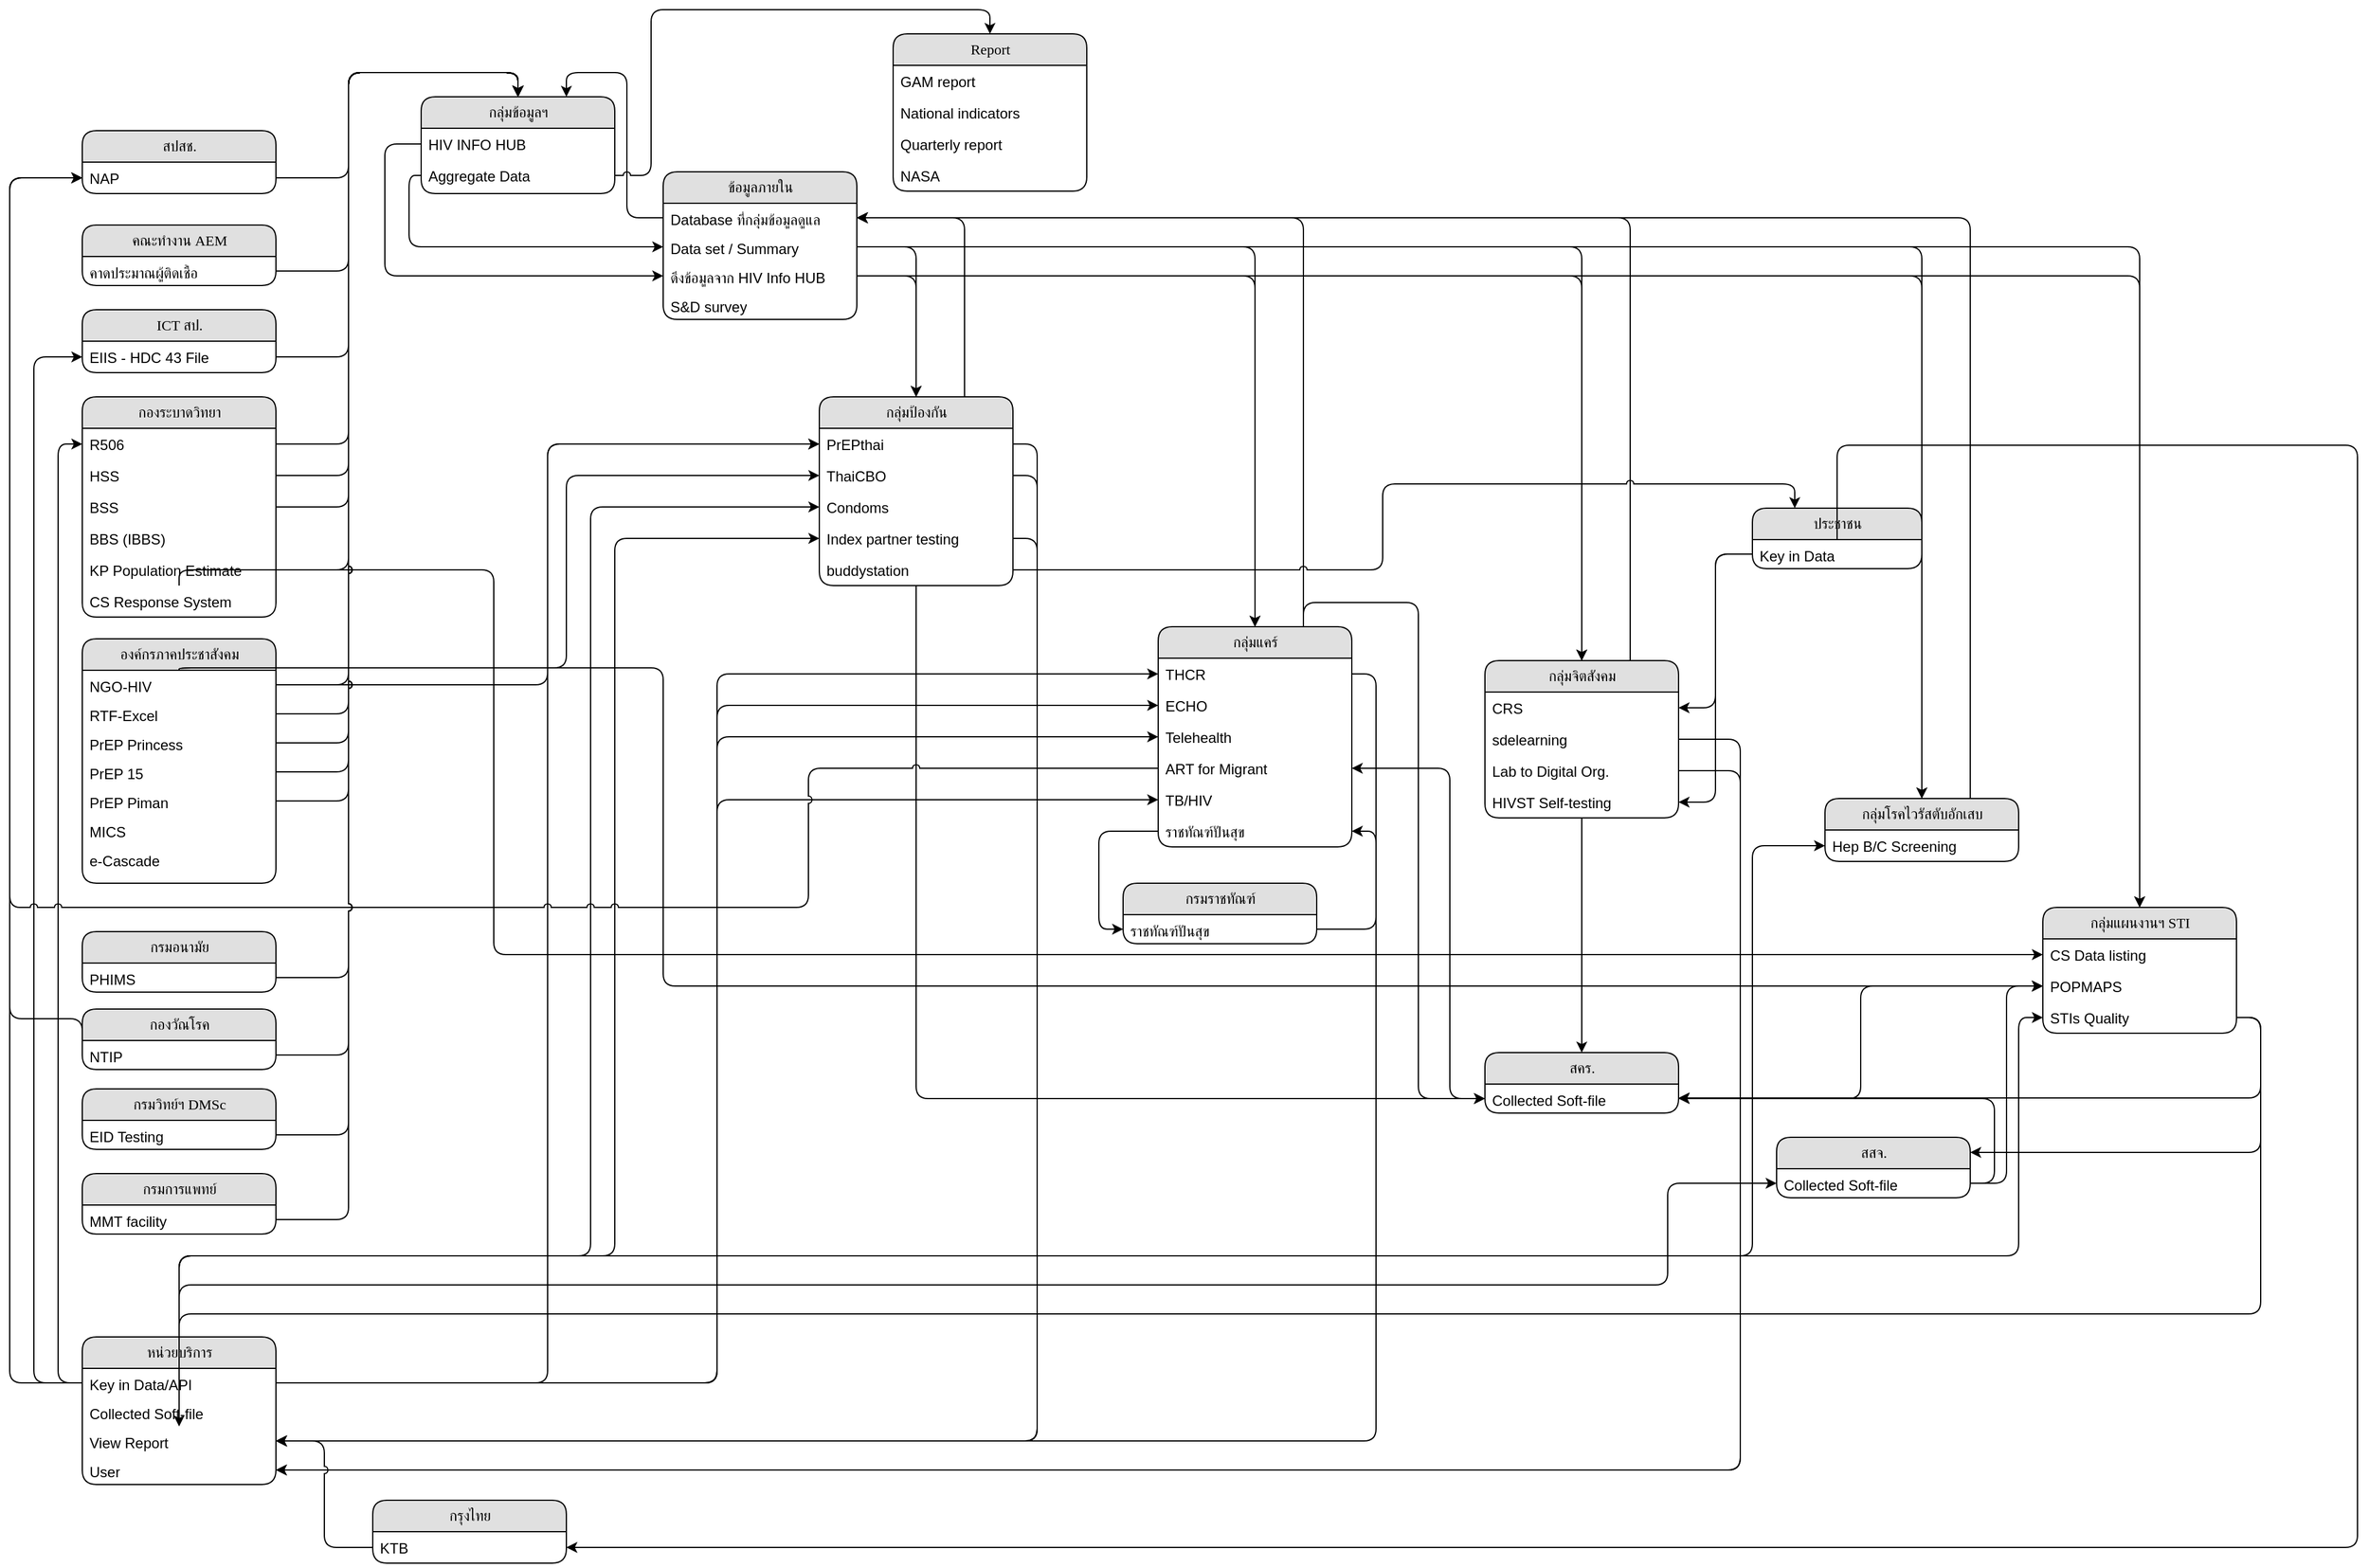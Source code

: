 <mxfile version="23.1.1" type="github" pages="3">
  <diagram id="WnnE2F28-gim61wpFnQ_" name="Page-2">
    <mxGraphModel dx="1783" dy="2104" grid="1" gridSize="10" guides="1" tooltips="1" connect="1" arrows="1" fold="1" page="1" pageScale="1" pageWidth="850" pageHeight="1100" math="0" shadow="0">
      <root>
        <mxCell id="0" />
        <mxCell id="1" parent="0" />
        <mxCell id="61S-spO5lvSbk0gp173E-1" value="&lt;div&gt;สปสช.&lt;/div&gt;" style="swimlane;html=1;fontStyle=0;childLayout=stackLayout;horizontal=1;startSize=26;fillColor=#e0e0e0;horizontalStack=0;resizeParent=1;resizeLast=0;collapsible=1;marginBottom=0;swimlaneFillColor=#ffffff;align=center;rounded=1;shadow=0;comic=0;labelBackgroundColor=none;strokeWidth=1;fontFamily=Verdana;fontSize=12" parent="1" vertex="1">
          <mxGeometry x="120" y="68" width="160" height="52" as="geometry" />
        </mxCell>
        <mxCell id="61S-spO5lvSbk0gp173E-2" value="NAP" style="text;html=1;strokeColor=none;fillColor=none;spacingLeft=4;spacingRight=4;whiteSpace=wrap;overflow=hidden;rotatable=0;points=[[0,0.5],[1,0.5]];portConstraint=eastwest;" parent="61S-spO5lvSbk0gp173E-1" vertex="1">
          <mxGeometry y="26" width="160" height="26" as="geometry" />
        </mxCell>
        <mxCell id="-_JQHjXCpKQ4Rnto-ns9-4" style="rounded=1;orthogonalLoop=1;jettySize=auto;html=1;entryX=0.5;entryY=0;entryDx=0;entryDy=0;exitX=1;exitY=0.5;exitDx=0;exitDy=0;edgeStyle=orthogonalEdgeStyle;curved=0;" parent="1" source="61S-spO5lvSbk0gp173E-6" target="61S-spO5lvSbk0gp173E-35" edge="1">
          <mxGeometry relative="1" as="geometry" />
        </mxCell>
        <mxCell id="61S-spO5lvSbk0gp173E-5" value="&lt;div&gt;ICT สป.&lt;/div&gt;" style="swimlane;html=1;fontStyle=0;childLayout=stackLayout;horizontal=1;startSize=26;fillColor=#e0e0e0;horizontalStack=0;resizeParent=1;resizeLast=0;collapsible=1;marginBottom=0;swimlaneFillColor=#ffffff;align=center;rounded=1;shadow=0;comic=0;labelBackgroundColor=none;strokeWidth=1;fontFamily=Verdana;fontSize=12" parent="1" vertex="1">
          <mxGeometry x="120" y="216" width="160" height="52" as="geometry" />
        </mxCell>
        <mxCell id="61S-spO5lvSbk0gp173E-6" value="EIIS - HDC 43 File" style="text;html=1;strokeColor=none;fillColor=none;spacingLeft=4;spacingRight=4;whiteSpace=wrap;overflow=hidden;rotatable=0;points=[[0,0.5],[1,0.5]];portConstraint=eastwest;" parent="61S-spO5lvSbk0gp173E-5" vertex="1">
          <mxGeometry y="26" width="160" height="26" as="geometry" />
        </mxCell>
        <mxCell id="61S-spO5lvSbk0gp173E-8" value="&lt;div&gt;กองระบาดวิทยา&lt;/div&gt;" style="swimlane;html=1;fontStyle=0;childLayout=stackLayout;horizontal=1;startSize=26;fillColor=#e0e0e0;horizontalStack=0;resizeParent=1;resizeLast=0;collapsible=1;marginBottom=0;swimlaneFillColor=#ffffff;align=center;rounded=1;shadow=0;comic=0;labelBackgroundColor=none;strokeWidth=1;fontFamily=Verdana;fontSize=12" parent="1" vertex="1">
          <mxGeometry x="120" y="288" width="160" height="182" as="geometry" />
        </mxCell>
        <mxCell id="61S-spO5lvSbk0gp173E-10" value="R506" style="text;html=1;strokeColor=none;fillColor=none;spacingLeft=4;spacingRight=4;whiteSpace=wrap;overflow=hidden;rotatable=0;points=[[0,0.5],[1,0.5]];portConstraint=eastwest;" parent="61S-spO5lvSbk0gp173E-8" vertex="1">
          <mxGeometry y="26" width="160" height="26" as="geometry" />
        </mxCell>
        <mxCell id="61S-spO5lvSbk0gp173E-9" value="HSS" style="text;html=1;strokeColor=none;fillColor=none;spacingLeft=4;spacingRight=4;whiteSpace=wrap;overflow=hidden;rotatable=0;points=[[0,0.5],[1,0.5]];portConstraint=eastwest;" parent="61S-spO5lvSbk0gp173E-8" vertex="1">
          <mxGeometry y="52" width="160" height="26" as="geometry" />
        </mxCell>
        <mxCell id="61S-spO5lvSbk0gp173E-13" value="BSS" style="text;html=1;strokeColor=none;fillColor=none;spacingLeft=4;spacingRight=4;whiteSpace=wrap;overflow=hidden;rotatable=0;points=[[0,0.5],[1,0.5]];portConstraint=eastwest;" parent="61S-spO5lvSbk0gp173E-8" vertex="1">
          <mxGeometry y="78" width="160" height="26" as="geometry" />
        </mxCell>
        <mxCell id="IMVvYlcI96MwyL8JXE0K-31" value="&lt;p style=&quot;language:en-US;line-height:normal;margin-top:0pt;margin-bottom:0pt;&lt;br/&gt;margin-left:0in;margin-right:0in;text-indent:0in;text-align:center;direction:&lt;br/&gt;ltr;unicode-bidi:embed;mso-vertical-align-alt:auto;mso-line-break-override:&lt;br/&gt;none;word-break:normal;punctuation-wrap:hanging&quot;&gt;BBS (IBBS)&lt;/p&gt;" style="text;html=1;strokeColor=none;fillColor=none;spacingLeft=4;spacingRight=4;whiteSpace=wrap;overflow=hidden;rotatable=0;points=[[0,0.5],[1,0.5]];portConstraint=eastwest;" vertex="1" parent="61S-spO5lvSbk0gp173E-8">
          <mxGeometry y="104" width="160" height="26" as="geometry" />
        </mxCell>
        <mxCell id="61S-spO5lvSbk0gp173E-12" value="KP Population Estimate&amp;nbsp;" style="text;html=1;strokeColor=none;fillColor=none;spacingLeft=4;spacingRight=4;whiteSpace=wrap;overflow=hidden;rotatable=0;points=[[0,0.5],[1,0.5]];portConstraint=eastwest;" parent="61S-spO5lvSbk0gp173E-8" vertex="1">
          <mxGeometry y="130" width="160" height="26" as="geometry" />
        </mxCell>
        <mxCell id="-_JQHjXCpKQ4Rnto-ns9-138" value="CS Response System" style="text;html=1;strokeColor=none;fillColor=none;spacingLeft=4;spacingRight=4;whiteSpace=wrap;overflow=hidden;rotatable=0;points=[[0,0.5],[1,0.5]];portConstraint=eastwest;" parent="61S-spO5lvSbk0gp173E-8" vertex="1">
          <mxGeometry y="156" width="160" height="26" as="geometry" />
        </mxCell>
        <mxCell id="61S-spO5lvSbk0gp173E-14" value="&lt;div&gt;คณะทำงาน AEM&lt;/div&gt;" style="swimlane;html=1;fontStyle=0;childLayout=stackLayout;horizontal=1;startSize=26;fillColor=#e0e0e0;horizontalStack=0;resizeParent=1;resizeLast=0;collapsible=1;marginBottom=0;swimlaneFillColor=#ffffff;align=center;rounded=1;shadow=0;comic=0;labelBackgroundColor=none;strokeWidth=1;fontFamily=Verdana;fontSize=12" parent="1" vertex="1">
          <mxGeometry x="120" y="146" width="160" height="50" as="geometry" />
        </mxCell>
        <mxCell id="61S-spO5lvSbk0gp173E-15" value="คาดประมาณผู้ติดเชื้อ" style="text;html=1;strokeColor=none;fillColor=none;spacingLeft=4;spacingRight=4;whiteSpace=wrap;overflow=hidden;rotatable=0;points=[[0,0.5],[1,0.5]];portConstraint=eastwest;" parent="61S-spO5lvSbk0gp173E-14" vertex="1">
          <mxGeometry y="26" width="160" height="24" as="geometry" />
        </mxCell>
        <mxCell id="61S-spO5lvSbk0gp173E-21" value="&lt;div&gt;องค์กรภาคประชาสังคม&lt;/div&gt;" style="swimlane;html=1;fontStyle=0;childLayout=stackLayout;horizontal=1;startSize=26;fillColor=#e0e0e0;horizontalStack=0;resizeParent=1;resizeLast=0;collapsible=1;marginBottom=0;swimlaneFillColor=#ffffff;align=center;rounded=1;shadow=0;comic=0;labelBackgroundColor=none;strokeWidth=1;fontFamily=Verdana;fontSize=12" parent="1" vertex="1">
          <mxGeometry x="120" y="488" width="160" height="202" as="geometry" />
        </mxCell>
        <mxCell id="61S-spO5lvSbk0gp173E-22" value="NGO-HIV" style="text;html=1;strokeColor=none;fillColor=none;spacingLeft=4;spacingRight=4;whiteSpace=wrap;overflow=hidden;rotatable=0;points=[[0,0.5],[1,0.5]];portConstraint=eastwest;" parent="61S-spO5lvSbk0gp173E-21" vertex="1">
          <mxGeometry y="26" width="160" height="24" as="geometry" />
        </mxCell>
        <mxCell id="61S-spO5lvSbk0gp173E-27" value="RTF-Excel" style="text;html=1;strokeColor=none;fillColor=none;spacingLeft=4;spacingRight=4;whiteSpace=wrap;overflow=hidden;rotatable=0;points=[[0,0.5],[1,0.5]];portConstraint=eastwest;" parent="61S-spO5lvSbk0gp173E-21" vertex="1">
          <mxGeometry y="50" width="160" height="24" as="geometry" />
        </mxCell>
        <mxCell id="61S-spO5lvSbk0gp173E-26" value="PrEP Princess" style="text;html=1;strokeColor=none;fillColor=none;spacingLeft=4;spacingRight=4;whiteSpace=wrap;overflow=hidden;rotatable=0;points=[[0,0.5],[1,0.5]];portConstraint=eastwest;" parent="61S-spO5lvSbk0gp173E-21" vertex="1">
          <mxGeometry y="74" width="160" height="24" as="geometry" />
        </mxCell>
        <mxCell id="61S-spO5lvSbk0gp173E-25" value="PrEP 15" style="text;html=1;strokeColor=none;fillColor=none;spacingLeft=4;spacingRight=4;whiteSpace=wrap;overflow=hidden;rotatable=0;points=[[0,0.5],[1,0.5]];portConstraint=eastwest;" parent="61S-spO5lvSbk0gp173E-21" vertex="1">
          <mxGeometry y="98" width="160" height="24" as="geometry" />
        </mxCell>
        <mxCell id="61S-spO5lvSbk0gp173E-28" value="PrEP Piman" style="text;html=1;strokeColor=none;fillColor=none;spacingLeft=4;spacingRight=4;whiteSpace=wrap;overflow=hidden;rotatable=0;points=[[0,0.5],[1,0.5]];portConstraint=eastwest;" parent="61S-spO5lvSbk0gp173E-21" vertex="1">
          <mxGeometry y="122" width="160" height="24" as="geometry" />
        </mxCell>
        <mxCell id="IMVvYlcI96MwyL8JXE0K-28" value="MICS" style="text;html=1;strokeColor=none;fillColor=none;spacingLeft=4;spacingRight=4;whiteSpace=wrap;overflow=hidden;rotatable=0;points=[[0,0.5],[1,0.5]];portConstraint=eastwest;" vertex="1" parent="61S-spO5lvSbk0gp173E-21">
          <mxGeometry y="146" width="160" height="24" as="geometry" />
        </mxCell>
        <mxCell id="IMVvYlcI96MwyL8JXE0K-29" value="e-Cascade" style="text;html=1;strokeColor=none;fillColor=none;spacingLeft=4;spacingRight=4;whiteSpace=wrap;overflow=hidden;rotatable=0;points=[[0,0.5],[1,0.5]];portConstraint=eastwest;" vertex="1" parent="61S-spO5lvSbk0gp173E-21">
          <mxGeometry y="170" width="160" height="24" as="geometry" />
        </mxCell>
        <mxCell id="61S-spO5lvSbk0gp173E-23" value="&lt;div&gt;กรมราชทัณฑ์&lt;/div&gt;" style="swimlane;html=1;fontStyle=0;childLayout=stackLayout;horizontal=1;startSize=26;fillColor=#e0e0e0;horizontalStack=0;resizeParent=1;resizeLast=0;collapsible=1;marginBottom=0;swimlaneFillColor=#ffffff;align=center;rounded=1;shadow=0;comic=0;labelBackgroundColor=none;strokeWidth=1;fontFamily=Verdana;fontSize=12" parent="1" vertex="1">
          <mxGeometry x="980" y="690" width="160" height="50" as="geometry" />
        </mxCell>
        <mxCell id="61S-spO5lvSbk0gp173E-24" value="ราชทัณฑ์ปันสุข" style="text;html=1;strokeColor=none;fillColor=none;spacingLeft=4;spacingRight=4;whiteSpace=wrap;overflow=hidden;rotatable=0;points=[[0,0.5],[1,0.5]];portConstraint=eastwest;" parent="61S-spO5lvSbk0gp173E-23" vertex="1">
          <mxGeometry y="26" width="160" height="24" as="geometry" />
        </mxCell>
        <mxCell id="61S-spO5lvSbk0gp173E-35" value="&lt;div&gt;กลุ่มข้อมูลฯ&lt;/div&gt;" style="swimlane;html=1;fontStyle=0;childLayout=stackLayout;horizontal=1;startSize=26;fillColor=#e0e0e0;horizontalStack=0;resizeParent=1;resizeLast=0;collapsible=1;marginBottom=0;swimlaneFillColor=#ffffff;align=center;rounded=1;shadow=0;comic=0;labelBackgroundColor=none;strokeWidth=1;fontFamily=Verdana;fontSize=12" parent="1" vertex="1">
          <mxGeometry x="400" y="40" width="160" height="80" as="geometry" />
        </mxCell>
        <mxCell id="61S-spO5lvSbk0gp173E-36" value="HIV INFO HUB" style="text;html=1;strokeColor=none;fillColor=none;spacingLeft=4;spacingRight=4;whiteSpace=wrap;overflow=hidden;rotatable=0;points=[[0,0.5],[1,0.5]];portConstraint=eastwest;" parent="61S-spO5lvSbk0gp173E-35" vertex="1">
          <mxGeometry y="26" width="160" height="26" as="geometry" />
        </mxCell>
        <mxCell id="61S-spO5lvSbk0gp173E-37" value="Aggregate Data" style="text;html=1;strokeColor=none;fillColor=none;spacingLeft=4;spacingRight=4;whiteSpace=wrap;overflow=hidden;rotatable=0;points=[[0,0.5],[1,0.5]];portConstraint=eastwest;" parent="61S-spO5lvSbk0gp173E-35" vertex="1">
          <mxGeometry y="52" width="160" height="26" as="geometry" />
        </mxCell>
        <mxCell id="61S-spO5lvSbk0gp173E-51" style="edgeStyle=orthogonalEdgeStyle;rounded=1;orthogonalLoop=1;jettySize=auto;html=1;exitX=1;exitY=0.5;exitDx=0;exitDy=0;curved=0;entryX=1;entryY=0.5;entryDx=0;entryDy=0;" parent="1" source="61S-spO5lvSbk0gp173E-24" target="61S-spO5lvSbk0gp173E-44" edge="1">
          <mxGeometry relative="1" as="geometry">
            <mxPoint x="939" y="936" as="targetPoint" />
          </mxGeometry>
        </mxCell>
        <mxCell id="-_JQHjXCpKQ4Rnto-ns9-1" style="rounded=1;orthogonalLoop=1;jettySize=auto;html=1;exitX=1;exitY=0.5;exitDx=0;exitDy=0;entryX=0.5;entryY=0;entryDx=0;entryDy=0;edgeStyle=orthogonalEdgeStyle;curved=0;" parent="1" source="61S-spO5lvSbk0gp173E-15" target="61S-spO5lvSbk0gp173E-35" edge="1">
          <mxGeometry relative="1" as="geometry" />
        </mxCell>
        <mxCell id="-_JQHjXCpKQ4Rnto-ns9-2" style="rounded=1;orthogonalLoop=1;jettySize=auto;html=1;entryX=0.5;entryY=0;entryDx=0;entryDy=0;edgeStyle=orthogonalEdgeStyle;curved=0;" parent="1" source="61S-spO5lvSbk0gp173E-2" target="61S-spO5lvSbk0gp173E-35" edge="1">
          <mxGeometry relative="1" as="geometry" />
        </mxCell>
        <mxCell id="-_JQHjXCpKQ4Rnto-ns9-5" style="rounded=1;orthogonalLoop=1;jettySize=auto;html=1;exitX=1;exitY=0.5;exitDx=0;exitDy=0;entryX=0.5;entryY=0;entryDx=0;entryDy=0;edgeStyle=orthogonalEdgeStyle;curved=0;" parent="1" source="61S-spO5lvSbk0gp173E-10" target="61S-spO5lvSbk0gp173E-35" edge="1">
          <mxGeometry relative="1" as="geometry" />
        </mxCell>
        <mxCell id="-_JQHjXCpKQ4Rnto-ns9-6" style="rounded=1;orthogonalLoop=1;jettySize=auto;html=1;entryX=0.5;entryY=0;entryDx=0;entryDy=0;exitX=1;exitY=0.5;exitDx=0;exitDy=0;edgeStyle=orthogonalEdgeStyle;curved=0;" parent="1" source="61S-spO5lvSbk0gp173E-9" target="61S-spO5lvSbk0gp173E-35" edge="1">
          <mxGeometry relative="1" as="geometry" />
        </mxCell>
        <mxCell id="-_JQHjXCpKQ4Rnto-ns9-8" style="edgeStyle=orthogonalEdgeStyle;rounded=1;orthogonalLoop=1;jettySize=auto;html=1;entryX=0.5;entryY=0;entryDx=0;entryDy=0;curved=0;" parent="1" source="61S-spO5lvSbk0gp173E-13" target="61S-spO5lvSbk0gp173E-35" edge="1">
          <mxGeometry relative="1" as="geometry" />
        </mxCell>
        <mxCell id="-_JQHjXCpKQ4Rnto-ns9-9" style="edgeStyle=orthogonalEdgeStyle;rounded=1;orthogonalLoop=1;jettySize=auto;html=1;entryX=0.5;entryY=0;entryDx=0;entryDy=0;curved=0;" parent="1" source="61S-spO5lvSbk0gp173E-12" target="61S-spO5lvSbk0gp173E-35" edge="1">
          <mxGeometry relative="1" as="geometry" />
        </mxCell>
        <mxCell id="-_JQHjXCpKQ4Rnto-ns9-10" style="edgeStyle=orthogonalEdgeStyle;rounded=1;orthogonalLoop=1;jettySize=auto;html=1;exitX=1;exitY=0.5;exitDx=0;exitDy=0;entryX=0.5;entryY=0;entryDx=0;entryDy=0;curved=0;" parent="1" source="61S-spO5lvSbk0gp173E-22" target="61S-spO5lvSbk0gp173E-35" edge="1">
          <mxGeometry relative="1" as="geometry" />
        </mxCell>
        <mxCell id="-_JQHjXCpKQ4Rnto-ns9-100" style="edgeStyle=orthogonalEdgeStyle;shape=connector;curved=0;rounded=1;orthogonalLoop=1;jettySize=auto;html=1;exitX=0.75;exitY=0;exitDx=0;exitDy=0;entryX=1;entryY=0.5;entryDx=0;entryDy=0;labelBackgroundColor=default;strokeColor=default;align=center;verticalAlign=middle;fontFamily=Helvetica;fontSize=11;fontColor=default;endArrow=classic;" parent="1" source="-_JQHjXCpKQ4Rnto-ns9-11" target="-_JQHjXCpKQ4Rnto-ns9-96" edge="1">
          <mxGeometry relative="1" as="geometry" />
        </mxCell>
        <mxCell id="-_JQHjXCpKQ4Rnto-ns9-155" style="edgeStyle=orthogonalEdgeStyle;shape=connector;curved=0;rounded=1;orthogonalLoop=1;jettySize=auto;html=1;entryX=0;entryY=0.5;entryDx=0;entryDy=0;labelBackgroundColor=default;strokeColor=default;align=center;verticalAlign=middle;fontFamily=Helvetica;fontSize=11;fontColor=default;endArrow=classic;" parent="1" source="-_JQHjXCpKQ4Rnto-ns9-11" target="-_JQHjXCpKQ4Rnto-ns9-66" edge="1">
          <mxGeometry relative="1" as="geometry" />
        </mxCell>
        <mxCell id="-_JQHjXCpKQ4Rnto-ns9-11" value="&lt;div&gt;กลุ่มป้องกัน&lt;/div&gt;" style="swimlane;html=1;fontStyle=0;childLayout=stackLayout;horizontal=1;startSize=26;fillColor=#e0e0e0;horizontalStack=0;resizeParent=1;resizeLast=0;collapsible=1;marginBottom=0;swimlaneFillColor=#ffffff;align=center;rounded=1;shadow=0;comic=0;labelBackgroundColor=none;strokeWidth=1;fontFamily=Verdana;fontSize=12" parent="1" vertex="1">
          <mxGeometry x="729" y="288" width="160" height="156" as="geometry" />
        </mxCell>
        <mxCell id="-_JQHjXCpKQ4Rnto-ns9-31" value="PrEPthai" style="text;html=1;strokeColor=none;fillColor=none;spacingLeft=4;spacingRight=4;whiteSpace=wrap;overflow=hidden;rotatable=0;points=[[0,0.5],[1,0.5]];portConstraint=eastwest;" parent="-_JQHjXCpKQ4Rnto-ns9-11" vertex="1">
          <mxGeometry y="26" width="160" height="26" as="geometry" />
        </mxCell>
        <mxCell id="-_JQHjXCpKQ4Rnto-ns9-13" value="ThaiCBO" style="text;html=1;strokeColor=none;fillColor=none;spacingLeft=4;spacingRight=4;whiteSpace=wrap;overflow=hidden;rotatable=0;points=[[0,0.5],[1,0.5]];portConstraint=eastwest;" parent="-_JQHjXCpKQ4Rnto-ns9-11" vertex="1">
          <mxGeometry y="52" width="160" height="26" as="geometry" />
        </mxCell>
        <mxCell id="-_JQHjXCpKQ4Rnto-ns9-12" value="Condoms" style="text;html=1;strokeColor=none;fillColor=none;spacingLeft=4;spacingRight=4;whiteSpace=wrap;overflow=hidden;rotatable=0;points=[[0,0.5],[1,0.5]];portConstraint=eastwest;" parent="-_JQHjXCpKQ4Rnto-ns9-11" vertex="1">
          <mxGeometry y="78" width="160" height="26" as="geometry" />
        </mxCell>
        <mxCell id="-_JQHjXCpKQ4Rnto-ns9-14" value="Index partner testing" style="text;html=1;strokeColor=none;fillColor=none;spacingLeft=4;spacingRight=4;whiteSpace=wrap;overflow=hidden;rotatable=0;points=[[0,0.5],[1,0.5]];portConstraint=eastwest;" parent="-_JQHjXCpKQ4Rnto-ns9-11" vertex="1">
          <mxGeometry y="104" width="160" height="26" as="geometry" />
        </mxCell>
        <mxCell id="-_JQHjXCpKQ4Rnto-ns9-85" value="buddystation" style="text;html=1;strokeColor=none;fillColor=none;spacingLeft=4;spacingRight=4;whiteSpace=wrap;overflow=hidden;rotatable=0;points=[[0,0.5],[1,0.5]];portConstraint=eastwest;" parent="-_JQHjXCpKQ4Rnto-ns9-11" vertex="1">
          <mxGeometry y="130" width="160" height="26" as="geometry" />
        </mxCell>
        <mxCell id="-_JQHjXCpKQ4Rnto-ns9-99" style="edgeStyle=orthogonalEdgeStyle;shape=connector;curved=0;rounded=1;orthogonalLoop=1;jettySize=auto;html=1;exitX=0.75;exitY=0;exitDx=0;exitDy=0;entryX=1;entryY=0.5;entryDx=0;entryDy=0;labelBackgroundColor=default;strokeColor=default;align=center;verticalAlign=middle;fontFamily=Helvetica;fontSize=11;fontColor=default;endArrow=classic;" parent="1" source="61S-spO5lvSbk0gp173E-43" target="-_JQHjXCpKQ4Rnto-ns9-96" edge="1">
          <mxGeometry relative="1" as="geometry" />
        </mxCell>
        <mxCell id="-_JQHjXCpKQ4Rnto-ns9-156" style="edgeStyle=orthogonalEdgeStyle;shape=connector;curved=0;rounded=1;orthogonalLoop=1;jettySize=auto;html=1;entryX=0;entryY=0.5;entryDx=0;entryDy=0;labelBackgroundColor=default;strokeColor=default;align=center;verticalAlign=middle;fontFamily=Helvetica;fontSize=11;fontColor=default;endArrow=classic;exitX=0.75;exitY=0;exitDx=0;exitDy=0;" parent="1" source="61S-spO5lvSbk0gp173E-43" target="-_JQHjXCpKQ4Rnto-ns9-66" edge="1">
          <mxGeometry relative="1" as="geometry" />
        </mxCell>
        <mxCell id="61S-spO5lvSbk0gp173E-43" value="&lt;div&gt;กลุ่มแคร์&lt;/div&gt;" style="swimlane;html=1;fontStyle=0;childLayout=stackLayout;horizontal=1;startSize=26;fillColor=#e0e0e0;horizontalStack=0;resizeParent=1;resizeLast=0;collapsible=1;marginBottom=0;swimlaneFillColor=#ffffff;align=center;rounded=1;shadow=0;comic=0;labelBackgroundColor=none;strokeWidth=1;fontFamily=Verdana;fontSize=12" parent="1" vertex="1">
          <mxGeometry x="1009" y="478" width="160" height="182" as="geometry" />
        </mxCell>
        <mxCell id="61S-spO5lvSbk0gp173E-45" value="THCR" style="text;html=1;strokeColor=none;fillColor=none;spacingLeft=4;spacingRight=4;whiteSpace=wrap;overflow=hidden;rotatable=0;points=[[0,0.5],[1,0.5]];portConstraint=eastwest;" parent="61S-spO5lvSbk0gp173E-43" vertex="1">
          <mxGeometry y="26" width="160" height="26" as="geometry" />
        </mxCell>
        <mxCell id="61S-spO5lvSbk0gp173E-46" value="ECHO" style="text;html=1;strokeColor=none;fillColor=none;spacingLeft=4;spacingRight=4;whiteSpace=wrap;overflow=hidden;rotatable=0;points=[[0,0.5],[1,0.5]];portConstraint=eastwest;" parent="61S-spO5lvSbk0gp173E-43" vertex="1">
          <mxGeometry y="52" width="160" height="26" as="geometry" />
        </mxCell>
        <mxCell id="61S-spO5lvSbk0gp173E-47" value="Telehealth" style="text;html=1;strokeColor=none;fillColor=none;spacingLeft=4;spacingRight=4;whiteSpace=wrap;overflow=hidden;rotatable=0;points=[[0,0.5],[1,0.5]];portConstraint=eastwest;" parent="61S-spO5lvSbk0gp173E-43" vertex="1">
          <mxGeometry y="78" width="160" height="26" as="geometry" />
        </mxCell>
        <mxCell id="-_JQHjXCpKQ4Rnto-ns9-69" value="ART for Migrant" style="text;html=1;strokeColor=none;fillColor=none;spacingLeft=4;spacingRight=4;whiteSpace=wrap;overflow=hidden;rotatable=0;points=[[0,0.5],[1,0.5]];portConstraint=eastwest;" parent="61S-spO5lvSbk0gp173E-43" vertex="1">
          <mxGeometry y="104" width="160" height="26" as="geometry" />
        </mxCell>
        <mxCell id="-_JQHjXCpKQ4Rnto-ns9-26" value="TB/HIV" style="text;html=1;strokeColor=none;fillColor=none;spacingLeft=4;spacingRight=4;whiteSpace=wrap;overflow=hidden;rotatable=0;points=[[0,0.5],[1,0.5]];portConstraint=eastwest;" parent="61S-spO5lvSbk0gp173E-43" vertex="1">
          <mxGeometry y="130" width="160" height="26" as="geometry" />
        </mxCell>
        <mxCell id="61S-spO5lvSbk0gp173E-44" value="ราชทัณฑ์ปันสุข" style="text;html=1;strokeColor=none;fillColor=none;spacingLeft=4;spacingRight=4;whiteSpace=wrap;overflow=hidden;rotatable=0;points=[[0,0.5],[1,0.5]];portConstraint=eastwest;" parent="61S-spO5lvSbk0gp173E-43" vertex="1">
          <mxGeometry y="156" width="160" height="26" as="geometry" />
        </mxCell>
        <mxCell id="-_JQHjXCpKQ4Rnto-ns9-97" style="edgeStyle=orthogonalEdgeStyle;shape=connector;curved=0;rounded=1;orthogonalLoop=1;jettySize=auto;html=1;exitX=0.75;exitY=0;exitDx=0;exitDy=0;entryX=1;entryY=0.5;entryDx=0;entryDy=0;labelBackgroundColor=default;strokeColor=default;align=center;verticalAlign=middle;fontFamily=Helvetica;fontSize=11;fontColor=default;endArrow=classic;" parent="1" source="-_JQHjXCpKQ4Rnto-ns9-18" target="-_JQHjXCpKQ4Rnto-ns9-96" edge="1">
          <mxGeometry relative="1" as="geometry" />
        </mxCell>
        <mxCell id="-_JQHjXCpKQ4Rnto-ns9-158" style="edgeStyle=orthogonalEdgeStyle;shape=connector;curved=0;rounded=1;orthogonalLoop=1;jettySize=auto;html=1;entryX=0.5;entryY=0;entryDx=0;entryDy=0;labelBackgroundColor=default;strokeColor=default;align=center;verticalAlign=middle;fontFamily=Helvetica;fontSize=11;fontColor=default;endArrow=classic;" parent="1" source="-_JQHjXCpKQ4Rnto-ns9-18" target="-_JQHjXCpKQ4Rnto-ns9-65" edge="1">
          <mxGeometry relative="1" as="geometry" />
        </mxCell>
        <mxCell id="-_JQHjXCpKQ4Rnto-ns9-18" value="&lt;div&gt;กลุ่มจิตสังคม&lt;/div&gt;" style="swimlane;html=1;fontStyle=0;childLayout=stackLayout;horizontal=1;startSize=26;fillColor=#e0e0e0;horizontalStack=0;resizeParent=1;resizeLast=0;collapsible=1;marginBottom=0;swimlaneFillColor=#ffffff;align=center;rounded=1;shadow=0;comic=0;labelBackgroundColor=none;strokeWidth=1;fontFamily=Verdana;fontSize=12" parent="1" vertex="1">
          <mxGeometry x="1279" y="506" width="160" height="130" as="geometry" />
        </mxCell>
        <mxCell id="-_JQHjXCpKQ4Rnto-ns9-19" value="CRS" style="text;html=1;strokeColor=none;fillColor=none;spacingLeft=4;spacingRight=4;whiteSpace=wrap;overflow=hidden;rotatable=0;points=[[0,0.5],[1,0.5]];portConstraint=eastwest;" parent="-_JQHjXCpKQ4Rnto-ns9-18" vertex="1">
          <mxGeometry y="26" width="160" height="26" as="geometry" />
        </mxCell>
        <mxCell id="-_JQHjXCpKQ4Rnto-ns9-20" value="sdelearning" style="text;html=1;strokeColor=none;fillColor=none;spacingLeft=4;spacingRight=4;whiteSpace=wrap;overflow=hidden;rotatable=0;points=[[0,0.5],[1,0.5]];portConstraint=eastwest;" parent="-_JQHjXCpKQ4Rnto-ns9-18" vertex="1">
          <mxGeometry y="52" width="160" height="26" as="geometry" />
        </mxCell>
        <mxCell id="-_JQHjXCpKQ4Rnto-ns9-21" value="Lab to Digital Org." style="text;html=1;strokeColor=none;fillColor=none;spacingLeft=4;spacingRight=4;whiteSpace=wrap;overflow=hidden;rotatable=0;points=[[0,0.5],[1,0.5]];portConstraint=eastwest;" parent="-_JQHjXCpKQ4Rnto-ns9-18" vertex="1">
          <mxGeometry y="78" width="160" height="26" as="geometry" />
        </mxCell>
        <mxCell id="-_JQHjXCpKQ4Rnto-ns9-91" value="HIVST Self-testing&amp;nbsp;" style="text;html=1;strokeColor=none;fillColor=none;spacingLeft=4;spacingRight=4;whiteSpace=wrap;overflow=hidden;rotatable=0;points=[[0,0.5],[1,0.5]];portConstraint=eastwest;" parent="-_JQHjXCpKQ4Rnto-ns9-18" vertex="1">
          <mxGeometry y="104" width="160" height="26" as="geometry" />
        </mxCell>
        <mxCell id="-_JQHjXCpKQ4Rnto-ns9-27" style="edgeStyle=orthogonalEdgeStyle;rounded=1;orthogonalLoop=1;jettySize=auto;html=1;entryX=0.5;entryY=0;entryDx=0;entryDy=0;curved=0;" parent="1" source="61S-spO5lvSbk0gp173E-27" target="61S-spO5lvSbk0gp173E-35" edge="1">
          <mxGeometry relative="1" as="geometry" />
        </mxCell>
        <mxCell id="-_JQHjXCpKQ4Rnto-ns9-28" style="edgeStyle=orthogonalEdgeStyle;rounded=1;orthogonalLoop=1;jettySize=auto;html=1;entryX=0.5;entryY=0;entryDx=0;entryDy=0;curved=0;" parent="1" source="61S-spO5lvSbk0gp173E-26" target="61S-spO5lvSbk0gp173E-35" edge="1">
          <mxGeometry relative="1" as="geometry" />
        </mxCell>
        <mxCell id="-_JQHjXCpKQ4Rnto-ns9-29" style="edgeStyle=orthogonalEdgeStyle;rounded=1;orthogonalLoop=1;jettySize=auto;html=1;entryX=0.5;entryY=0;entryDx=0;entryDy=0;curved=0;" parent="1" source="61S-spO5lvSbk0gp173E-25" target="61S-spO5lvSbk0gp173E-35" edge="1">
          <mxGeometry relative="1" as="geometry" />
        </mxCell>
        <mxCell id="-_JQHjXCpKQ4Rnto-ns9-30" style="edgeStyle=orthogonalEdgeStyle;rounded=1;orthogonalLoop=1;jettySize=auto;html=1;exitX=1;exitY=0.5;exitDx=0;exitDy=0;entryX=0.5;entryY=0;entryDx=0;entryDy=0;curved=0;" parent="1" source="61S-spO5lvSbk0gp173E-28" target="61S-spO5lvSbk0gp173E-35" edge="1">
          <mxGeometry relative="1" as="geometry" />
        </mxCell>
        <mxCell id="-_JQHjXCpKQ4Rnto-ns9-37" value="หน่วยบริการ" style="swimlane;html=1;fontStyle=0;childLayout=stackLayout;horizontal=1;startSize=26;fillColor=#e0e0e0;horizontalStack=0;resizeParent=1;resizeLast=0;collapsible=1;marginBottom=0;swimlaneFillColor=#ffffff;align=center;rounded=1;shadow=0;comic=0;labelBackgroundColor=none;strokeWidth=1;fontFamily=Verdana;fontSize=12" parent="1" vertex="1">
          <mxGeometry x="120" y="1065" width="160" height="122" as="geometry" />
        </mxCell>
        <mxCell id="-_JQHjXCpKQ4Rnto-ns9-38" value="Key in Data/API" style="text;html=1;strokeColor=none;fillColor=none;spacingLeft=4;spacingRight=4;whiteSpace=wrap;overflow=hidden;rotatable=0;points=[[0,0.5],[1,0.5]];portConstraint=eastwest;" parent="-_JQHjXCpKQ4Rnto-ns9-37" vertex="1">
          <mxGeometry y="26" width="160" height="24" as="geometry" />
        </mxCell>
        <mxCell id="-_JQHjXCpKQ4Rnto-ns9-71" value="Collected Soft-file" style="text;html=1;strokeColor=none;fillColor=none;spacingLeft=4;spacingRight=4;whiteSpace=wrap;overflow=hidden;rotatable=0;points=[[0,0.5],[1,0.5]];portConstraint=eastwest;" parent="-_JQHjXCpKQ4Rnto-ns9-37" vertex="1">
          <mxGeometry y="50" width="160" height="24" as="geometry" />
        </mxCell>
        <mxCell id="-_JQHjXCpKQ4Rnto-ns9-39" value="View Report" style="text;html=1;strokeColor=none;fillColor=none;spacingLeft=4;spacingRight=4;whiteSpace=wrap;overflow=hidden;rotatable=0;points=[[0,0.5],[1,0.5]];portConstraint=eastwest;" parent="-_JQHjXCpKQ4Rnto-ns9-37" vertex="1">
          <mxGeometry y="74" width="160" height="24" as="geometry" />
        </mxCell>
        <mxCell id="-_JQHjXCpKQ4Rnto-ns9-119" value="User" style="text;html=1;strokeColor=none;fillColor=none;spacingLeft=4;spacingRight=4;whiteSpace=wrap;overflow=hidden;rotatable=0;points=[[0,0.5],[1,0.5]];portConstraint=eastwest;" parent="-_JQHjXCpKQ4Rnto-ns9-37" vertex="1">
          <mxGeometry y="98" width="160" height="24" as="geometry" />
        </mxCell>
        <mxCell id="-_JQHjXCpKQ4Rnto-ns9-43" style="rounded=1;orthogonalLoop=1;jettySize=auto;html=1;entryX=1;entryY=0.5;entryDx=0;entryDy=0;exitX=1;exitY=0.5;exitDx=0;exitDy=0;edgeStyle=orthogonalEdgeStyle;" parent="1" source="-_JQHjXCpKQ4Rnto-ns9-13" target="-_JQHjXCpKQ4Rnto-ns9-39" edge="1">
          <mxGeometry relative="1" as="geometry" />
        </mxCell>
        <mxCell id="-_JQHjXCpKQ4Rnto-ns9-44" style="rounded=1;orthogonalLoop=1;jettySize=auto;html=1;exitX=1;exitY=0.5;exitDx=0;exitDy=0;entryX=1;entryY=0.5;entryDx=0;entryDy=0;edgeStyle=orthogonalEdgeStyle;" parent="1" source="-_JQHjXCpKQ4Rnto-ns9-31" target="-_JQHjXCpKQ4Rnto-ns9-39" edge="1">
          <mxGeometry relative="1" as="geometry" />
        </mxCell>
        <mxCell id="-_JQHjXCpKQ4Rnto-ns9-45" style="rounded=1;orthogonalLoop=1;jettySize=auto;html=1;entryX=0;entryY=0.5;entryDx=0;entryDy=0;edgeStyle=orthogonalEdgeStyle;" parent="1" source="-_JQHjXCpKQ4Rnto-ns9-38" target="-_JQHjXCpKQ4Rnto-ns9-12" edge="1">
          <mxGeometry relative="1" as="geometry">
            <Array as="points">
              <mxPoint x="200" y="998" />
              <mxPoint x="540" y="998" />
              <mxPoint x="540" y="379" />
            </Array>
          </mxGeometry>
        </mxCell>
        <mxCell id="-_JQHjXCpKQ4Rnto-ns9-46" style="rounded=1;orthogonalLoop=1;jettySize=auto;html=1;exitX=1;exitY=0.5;exitDx=0;exitDy=0;entryX=1;entryY=0.5;entryDx=0;entryDy=0;edgeStyle=orthogonalEdgeStyle;" parent="1" source="-_JQHjXCpKQ4Rnto-ns9-14" target="-_JQHjXCpKQ4Rnto-ns9-39" edge="1">
          <mxGeometry relative="1" as="geometry" />
        </mxCell>
        <mxCell id="-_JQHjXCpKQ4Rnto-ns9-47" style="rounded=1;orthogonalLoop=1;jettySize=auto;html=1;exitX=1;exitY=0.5;exitDx=0;exitDy=0;entryX=0;entryY=0.5;entryDx=0;entryDy=0;edgeStyle=orthogonalEdgeStyle;" parent="1" source="-_JQHjXCpKQ4Rnto-ns9-38" target="-_JQHjXCpKQ4Rnto-ns9-31" edge="1">
          <mxGeometry relative="1" as="geometry" />
        </mxCell>
        <mxCell id="-_JQHjXCpKQ4Rnto-ns9-48" style="edgeStyle=orthogonalEdgeStyle;rounded=1;orthogonalLoop=1;jettySize=auto;html=1;entryX=0;entryY=0.5;entryDx=0;entryDy=0;curved=0;" parent="1" source="-_JQHjXCpKQ4Rnto-ns9-38" target="-_JQHjXCpKQ4Rnto-ns9-14" edge="1">
          <mxGeometry relative="1" as="geometry">
            <Array as="points">
              <mxPoint x="560" y="998" />
              <mxPoint x="560" y="405" />
            </Array>
          </mxGeometry>
        </mxCell>
        <mxCell id="-_JQHjXCpKQ4Rnto-ns9-51" value="ประชาชน" style="swimlane;html=1;fontStyle=0;childLayout=stackLayout;horizontal=1;startSize=26;fillColor=#e0e0e0;horizontalStack=0;resizeParent=1;resizeLast=0;collapsible=1;marginBottom=0;swimlaneFillColor=#ffffff;align=center;rounded=1;shadow=0;comic=0;labelBackgroundColor=none;strokeWidth=1;fontFamily=Verdana;fontSize=12" parent="1" vertex="1">
          <mxGeometry x="1500" y="380" width="140" height="50" as="geometry" />
        </mxCell>
        <mxCell id="-_JQHjXCpKQ4Rnto-ns9-52" value="Key in Data" style="text;html=1;strokeColor=none;fillColor=none;spacingLeft=4;spacingRight=4;whiteSpace=wrap;overflow=hidden;rotatable=0;points=[[0,0.5],[1,0.5]];portConstraint=eastwest;" parent="-_JQHjXCpKQ4Rnto-ns9-51" vertex="1">
          <mxGeometry y="26" width="140" height="24" as="geometry" />
        </mxCell>
        <mxCell id="-_JQHjXCpKQ4Rnto-ns9-54" style="edgeStyle=orthogonalEdgeStyle;rounded=1;orthogonalLoop=1;jettySize=auto;html=1;curved=0;" parent="1" source="-_JQHjXCpKQ4Rnto-ns9-52" target="-_JQHjXCpKQ4Rnto-ns9-19" edge="1">
          <mxGeometry relative="1" as="geometry" />
        </mxCell>
        <mxCell id="-_JQHjXCpKQ4Rnto-ns9-56" style="edgeStyle=orthogonalEdgeStyle;rounded=1;orthogonalLoop=1;jettySize=auto;html=1;entryX=0;entryY=0.5;entryDx=0;entryDy=0;curved=0;" parent="1" source="-_JQHjXCpKQ4Rnto-ns9-38" target="61S-spO5lvSbk0gp173E-46" edge="1">
          <mxGeometry relative="1" as="geometry" />
        </mxCell>
        <mxCell id="-_JQHjXCpKQ4Rnto-ns9-57" style="edgeStyle=orthogonalEdgeStyle;rounded=1;orthogonalLoop=1;jettySize=auto;html=1;entryX=0;entryY=0.5;entryDx=0;entryDy=0;curved=0;" parent="1" source="-_JQHjXCpKQ4Rnto-ns9-38" target="61S-spO5lvSbk0gp173E-47" edge="1">
          <mxGeometry relative="1" as="geometry" />
        </mxCell>
        <mxCell id="-_JQHjXCpKQ4Rnto-ns9-60" style="edgeStyle=orthogonalEdgeStyle;rounded=1;orthogonalLoop=1;jettySize=auto;html=1;entryX=0;entryY=0.5;entryDx=0;entryDy=0;exitX=0;exitY=0.5;exitDx=0;exitDy=0;curved=0;" parent="1" source="61S-spO5lvSbk0gp173E-44" target="61S-spO5lvSbk0gp173E-24" edge="1">
          <mxGeometry relative="1" as="geometry" />
        </mxCell>
        <mxCell id="-_JQHjXCpKQ4Rnto-ns9-65" value="สคร." style="swimlane;html=1;fontStyle=0;childLayout=stackLayout;horizontal=1;startSize=26;fillColor=#e0e0e0;horizontalStack=0;resizeParent=1;resizeLast=0;collapsible=1;marginBottom=0;swimlaneFillColor=#ffffff;align=center;rounded=1;shadow=0;comic=0;labelBackgroundColor=none;strokeWidth=1;fontFamily=Verdana;fontSize=12" parent="1" vertex="1">
          <mxGeometry x="1279" y="830" width="160" height="50" as="geometry" />
        </mxCell>
        <mxCell id="-_JQHjXCpKQ4Rnto-ns9-66" value="Collected Soft-file" style="text;html=1;strokeColor=none;fillColor=none;spacingLeft=4;spacingRight=4;whiteSpace=wrap;overflow=hidden;rotatable=0;points=[[0,0.5],[1,0.5]];portConstraint=eastwest;" parent="-_JQHjXCpKQ4Rnto-ns9-65" vertex="1">
          <mxGeometry y="26" width="160" height="24" as="geometry" />
        </mxCell>
        <mxCell id="-_JQHjXCpKQ4Rnto-ns9-67" value="สสจ." style="swimlane;html=1;fontStyle=0;childLayout=stackLayout;horizontal=1;startSize=26;fillColor=#e0e0e0;horizontalStack=0;resizeParent=1;resizeLast=0;collapsible=1;marginBottom=0;swimlaneFillColor=#ffffff;align=center;rounded=1;shadow=0;comic=0;labelBackgroundColor=none;strokeWidth=1;fontFamily=Verdana;fontSize=12" parent="1" vertex="1">
          <mxGeometry x="1520" y="900" width="160" height="50" as="geometry" />
        </mxCell>
        <mxCell id="-_JQHjXCpKQ4Rnto-ns9-68" value="Collected Soft-file" style="text;html=1;strokeColor=none;fillColor=none;spacingLeft=4;spacingRight=4;whiteSpace=wrap;overflow=hidden;rotatable=0;points=[[0,0.5],[1,0.5]];portConstraint=eastwest;" parent="-_JQHjXCpKQ4Rnto-ns9-67" vertex="1">
          <mxGeometry y="26" width="160" height="24" as="geometry" />
        </mxCell>
        <mxCell id="-_JQHjXCpKQ4Rnto-ns9-72" style="rounded=1;orthogonalLoop=1;jettySize=auto;html=1;entryX=0;entryY=0.5;entryDx=0;entryDy=0;edgeStyle=orthogonalEdgeStyle;" parent="1" source="-_JQHjXCpKQ4Rnto-ns9-71" target="-_JQHjXCpKQ4Rnto-ns9-68" edge="1">
          <mxGeometry relative="1" as="geometry">
            <mxPoint x="1000" y="970" as="targetPoint" />
            <Array as="points">
              <mxPoint x="1430" y="1022" />
              <mxPoint x="1430" y="938" />
            </Array>
          </mxGeometry>
        </mxCell>
        <mxCell id="-_JQHjXCpKQ4Rnto-ns9-73" style="edgeStyle=orthogonalEdgeStyle;rounded=1;orthogonalLoop=1;jettySize=auto;html=1;curved=0;exitX=1;exitY=0.5;exitDx=0;exitDy=0;" parent="1" source="-_JQHjXCpKQ4Rnto-ns9-68" target="-_JQHjXCpKQ4Rnto-ns9-66" edge="1">
          <mxGeometry relative="1" as="geometry" />
        </mxCell>
        <mxCell id="-_JQHjXCpKQ4Rnto-ns9-74" style="edgeStyle=orthogonalEdgeStyle;rounded=1;orthogonalLoop=1;jettySize=auto;html=1;entryX=1;entryY=0.5;entryDx=0;entryDy=0;curved=0;" parent="1" source="-_JQHjXCpKQ4Rnto-ns9-66" target="-_JQHjXCpKQ4Rnto-ns9-69" edge="1">
          <mxGeometry relative="1" as="geometry">
            <Array as="points">
              <mxPoint x="1250" y="868" />
              <mxPoint x="1250" y="595" />
            </Array>
          </mxGeometry>
        </mxCell>
        <mxCell id="-_JQHjXCpKQ4Rnto-ns9-75" style="rounded=1;orthogonalLoop=1;jettySize=auto;html=1;entryX=1;entryY=0.5;entryDx=0;entryDy=0;exitX=1;exitY=0.5;exitDx=0;exitDy=0;edgeStyle=orthogonalEdgeStyle;" parent="1" source="61S-spO5lvSbk0gp173E-45" target="-_JQHjXCpKQ4Rnto-ns9-39" edge="1">
          <mxGeometry relative="1" as="geometry" />
        </mxCell>
        <mxCell id="-_JQHjXCpKQ4Rnto-ns9-76" style="edgeStyle=orthogonalEdgeStyle;rounded=1;orthogonalLoop=1;jettySize=auto;html=1;curved=0;" parent="1" source="-_JQHjXCpKQ4Rnto-ns9-38" target="-_JQHjXCpKQ4Rnto-ns9-26" edge="1">
          <mxGeometry relative="1" as="geometry" />
        </mxCell>
        <mxCell id="-_JQHjXCpKQ4Rnto-ns9-77" style="rounded=1;orthogonalLoop=1;jettySize=auto;html=1;exitX=0;exitY=0.5;exitDx=0;exitDy=0;entryX=0;entryY=0.5;entryDx=0;entryDy=0;strokeColor=default;edgeStyle=orthogonalEdgeStyle;" parent="1" source="-_JQHjXCpKQ4Rnto-ns9-38" target="61S-spO5lvSbk0gp173E-2" edge="1">
          <mxGeometry relative="1" as="geometry">
            <Array as="points">
              <mxPoint x="60" y="1103" />
              <mxPoint x="60" y="107" />
            </Array>
          </mxGeometry>
        </mxCell>
        <mxCell id="-_JQHjXCpKQ4Rnto-ns9-78" style="rounded=1;orthogonalLoop=1;jettySize=auto;html=1;entryX=0;entryY=0.5;entryDx=0;entryDy=0;edgeStyle=orthogonalEdgeStyle;" parent="1" source="-_JQHjXCpKQ4Rnto-ns9-38" target="61S-spO5lvSbk0gp173E-6" edge="1">
          <mxGeometry relative="1" as="geometry">
            <Array as="points">
              <mxPoint x="80" y="1103" />
              <mxPoint x="80" y="255" />
            </Array>
          </mxGeometry>
        </mxCell>
        <mxCell id="-_JQHjXCpKQ4Rnto-ns9-79" style="rounded=1;orthogonalLoop=1;jettySize=auto;html=1;entryX=0;entryY=0.5;entryDx=0;entryDy=0;edgeStyle=orthogonalEdgeStyle;" parent="1" source="-_JQHjXCpKQ4Rnto-ns9-38" target="61S-spO5lvSbk0gp173E-10" edge="1">
          <mxGeometry relative="1" as="geometry" />
        </mxCell>
        <mxCell id="-_JQHjXCpKQ4Rnto-ns9-80" style="edgeStyle=orthogonalEdgeStyle;rounded=1;orthogonalLoop=1;jettySize=auto;html=1;entryX=0;entryY=0.5;entryDx=0;entryDy=0;curved=0;" parent="1" source="-_JQHjXCpKQ4Rnto-ns9-38" target="61S-spO5lvSbk0gp173E-45" edge="1">
          <mxGeometry relative="1" as="geometry" />
        </mxCell>
        <mxCell id="-_JQHjXCpKQ4Rnto-ns9-82" style="rounded=1;orthogonalLoop=1;jettySize=auto;html=1;entryX=0;entryY=0.5;entryDx=0;entryDy=0;jumpStyle=arc;exitX=0;exitY=0.5;exitDx=0;exitDy=0;edgeStyle=orthogonalEdgeStyle;" parent="1" source="-_JQHjXCpKQ4Rnto-ns9-69" target="61S-spO5lvSbk0gp173E-2" edge="1">
          <mxGeometry relative="1" as="geometry">
            <Array as="points">
              <mxPoint x="720" y="595" />
              <mxPoint x="720" y="710" />
              <mxPoint x="60" y="710" />
              <mxPoint x="60" y="107" />
            </Array>
          </mxGeometry>
        </mxCell>
        <mxCell id="-_JQHjXCpKQ4Rnto-ns9-88" style="shape=connector;rounded=1;orthogonalLoop=1;jettySize=auto;html=1;entryX=1;entryY=0.5;entryDx=0;entryDy=0;labelBackgroundColor=default;strokeColor=default;align=center;verticalAlign=middle;fontFamily=Helvetica;fontSize=11;fontColor=default;endArrow=classic;exitX=1;exitY=0.5;exitDx=0;exitDy=0;edgeStyle=orthogonalEdgeStyle;" parent="1" source="-_JQHjXCpKQ4Rnto-ns9-21" target="-_JQHjXCpKQ4Rnto-ns9-119" edge="1">
          <mxGeometry relative="1" as="geometry">
            <mxPoint x="1230" y="510" as="sourcePoint" />
            <Array as="points">
              <mxPoint x="1490" y="597" />
              <mxPoint x="1490" y="1175" />
            </Array>
          </mxGeometry>
        </mxCell>
        <mxCell id="-_JQHjXCpKQ4Rnto-ns9-89" style="edgeStyle=orthogonalEdgeStyle;shape=connector;curved=0;rounded=1;orthogonalLoop=1;jettySize=auto;html=1;entryX=0;entryY=0.5;entryDx=0;entryDy=0;labelBackgroundColor=default;strokeColor=default;align=center;verticalAlign=middle;fontFamily=Helvetica;fontSize=11;fontColor=default;endArrow=classic;" parent="1" source="61S-spO5lvSbk0gp173E-22" target="-_JQHjXCpKQ4Rnto-ns9-13" edge="1">
          <mxGeometry relative="1" as="geometry">
            <Array as="points">
              <mxPoint x="520" y="512" />
              <mxPoint x="520" y="353" />
            </Array>
          </mxGeometry>
        </mxCell>
        <mxCell id="-_JQHjXCpKQ4Rnto-ns9-90" style="edgeStyle=orthogonalEdgeStyle;shape=connector;curved=0;rounded=1;orthogonalLoop=1;jettySize=auto;html=1;entryX=0;entryY=0.5;entryDx=0;entryDy=0;labelBackgroundColor=default;strokeColor=default;align=center;verticalAlign=middle;fontFamily=Helvetica;fontSize=11;fontColor=default;endArrow=classic;" parent="1" source="61S-spO5lvSbk0gp173E-22" target="-_JQHjXCpKQ4Rnto-ns9-31" edge="1">
          <mxGeometry relative="1" as="geometry" />
        </mxCell>
        <mxCell id="-_JQHjXCpKQ4Rnto-ns9-92" style="edgeStyle=orthogonalEdgeStyle;shape=connector;curved=0;rounded=1;orthogonalLoop=1;jettySize=auto;html=1;labelBackgroundColor=default;strokeColor=default;align=center;verticalAlign=middle;fontFamily=Helvetica;fontSize=11;fontColor=default;endArrow=classic;" parent="1" source="-_JQHjXCpKQ4Rnto-ns9-52" target="-_JQHjXCpKQ4Rnto-ns9-91" edge="1">
          <mxGeometry relative="1" as="geometry" />
        </mxCell>
        <mxCell id="-_JQHjXCpKQ4Rnto-ns9-95" value="ข้อมูลภายใน" style="swimlane;html=1;fontStyle=0;childLayout=stackLayout;horizontal=1;startSize=26;fillColor=#e0e0e0;horizontalStack=0;resizeParent=1;resizeLast=0;collapsible=1;marginBottom=0;swimlaneFillColor=#ffffff;align=center;rounded=1;shadow=0;comic=0;labelBackgroundColor=none;strokeWidth=1;fontFamily=Verdana;fontSize=12" parent="1" vertex="1">
          <mxGeometry x="600" y="102" width="160" height="122" as="geometry" />
        </mxCell>
        <mxCell id="-_JQHjXCpKQ4Rnto-ns9-96" value="Database ที่กลุ่มข้อมูลดูแล" style="text;html=1;strokeColor=none;fillColor=none;spacingLeft=4;spacingRight=4;whiteSpace=wrap;overflow=hidden;rotatable=0;points=[[0,0.5],[1,0.5]];portConstraint=eastwest;" parent="-_JQHjXCpKQ4Rnto-ns9-95" vertex="1">
          <mxGeometry y="26" width="160" height="24" as="geometry" />
        </mxCell>
        <mxCell id="-_JQHjXCpKQ4Rnto-ns9-102" value="Data set / Summary" style="text;html=1;strokeColor=none;fillColor=none;spacingLeft=4;spacingRight=4;whiteSpace=wrap;overflow=hidden;rotatable=0;points=[[0,0.5],[1,0.5]];portConstraint=eastwest;" parent="-_JQHjXCpKQ4Rnto-ns9-95" vertex="1">
          <mxGeometry y="50" width="160" height="24" as="geometry" />
        </mxCell>
        <mxCell id="-_JQHjXCpKQ4Rnto-ns9-101" value="ดึงข้อมูลจาก HIV Info HUB" style="text;html=1;strokeColor=none;fillColor=none;spacingLeft=4;spacingRight=4;whiteSpace=wrap;overflow=hidden;rotatable=0;points=[[0,0.5],[1,0.5]];portConstraint=eastwest;" parent="-_JQHjXCpKQ4Rnto-ns9-95" vertex="1">
          <mxGeometry y="74" width="160" height="24" as="geometry" />
        </mxCell>
        <mxCell id="IMVvYlcI96MwyL8JXE0K-38" value="S&amp;amp;D survey" style="text;html=1;strokeColor=none;fillColor=none;spacingLeft=4;spacingRight=4;whiteSpace=wrap;overflow=hidden;rotatable=0;points=[[0,0.5],[1,0.5]];portConstraint=eastwest;" vertex="1" parent="-_JQHjXCpKQ4Rnto-ns9-95">
          <mxGeometry y="98" width="160" height="24" as="geometry" />
        </mxCell>
        <mxCell id="-_JQHjXCpKQ4Rnto-ns9-98" style="edgeStyle=orthogonalEdgeStyle;shape=connector;curved=0;rounded=1;orthogonalLoop=1;jettySize=auto;html=1;exitX=0;exitY=0.5;exitDx=0;exitDy=0;entryX=0.75;entryY=0;entryDx=0;entryDy=0;labelBackgroundColor=default;strokeColor=default;align=center;verticalAlign=middle;fontFamily=Helvetica;fontSize=11;fontColor=default;endArrow=classic;" parent="1" source="-_JQHjXCpKQ4Rnto-ns9-96" target="61S-spO5lvSbk0gp173E-35" edge="1">
          <mxGeometry relative="1" as="geometry">
            <Array as="points">
              <mxPoint x="570" y="140" />
              <mxPoint x="570" y="20" />
              <mxPoint x="520" y="20" />
            </Array>
          </mxGeometry>
        </mxCell>
        <mxCell id="-_JQHjXCpKQ4Rnto-ns9-103" style="edgeStyle=orthogonalEdgeStyle;shape=connector;curved=0;rounded=1;orthogonalLoop=1;jettySize=auto;html=1;exitX=0;exitY=0.5;exitDx=0;exitDy=0;entryX=0;entryY=0.5;entryDx=0;entryDy=0;labelBackgroundColor=default;strokeColor=default;align=center;verticalAlign=middle;fontFamily=Helvetica;fontSize=11;fontColor=default;endArrow=classic;" parent="1" source="61S-spO5lvSbk0gp173E-36" target="-_JQHjXCpKQ4Rnto-ns9-101" edge="1">
          <mxGeometry relative="1" as="geometry">
            <Array as="points">
              <mxPoint x="370" y="79" />
              <mxPoint x="370" y="188" />
            </Array>
          </mxGeometry>
        </mxCell>
        <mxCell id="-_JQHjXCpKQ4Rnto-ns9-104" style="edgeStyle=orthogonalEdgeStyle;shape=connector;curved=0;rounded=1;orthogonalLoop=1;jettySize=auto;html=1;exitX=0;exitY=0.5;exitDx=0;exitDy=0;labelBackgroundColor=default;strokeColor=default;align=center;verticalAlign=middle;fontFamily=Helvetica;fontSize=11;fontColor=default;endArrow=classic;" parent="1" source="61S-spO5lvSbk0gp173E-37" target="-_JQHjXCpKQ4Rnto-ns9-102" edge="1">
          <mxGeometry relative="1" as="geometry">
            <Array as="points">
              <mxPoint x="390" y="105" />
              <mxPoint x="390" y="164" />
            </Array>
          </mxGeometry>
        </mxCell>
        <mxCell id="-_JQHjXCpKQ4Rnto-ns9-105" style="edgeStyle=orthogonalEdgeStyle;shape=connector;curved=0;rounded=1;orthogonalLoop=1;jettySize=auto;html=1;entryX=0.5;entryY=0;entryDx=0;entryDy=0;labelBackgroundColor=default;strokeColor=default;align=center;verticalAlign=middle;fontFamily=Helvetica;fontSize=11;fontColor=default;endArrow=classic;" parent="1" source="-_JQHjXCpKQ4Rnto-ns9-102" target="-_JQHjXCpKQ4Rnto-ns9-11" edge="1">
          <mxGeometry relative="1" as="geometry" />
        </mxCell>
        <mxCell id="-_JQHjXCpKQ4Rnto-ns9-106" style="edgeStyle=orthogonalEdgeStyle;shape=connector;curved=0;rounded=1;orthogonalLoop=1;jettySize=auto;html=1;entryX=0.5;entryY=0;entryDx=0;entryDy=0;labelBackgroundColor=default;strokeColor=default;align=center;verticalAlign=middle;fontFamily=Helvetica;fontSize=11;fontColor=default;endArrow=classic;" parent="1" source="-_JQHjXCpKQ4Rnto-ns9-101" target="-_JQHjXCpKQ4Rnto-ns9-11" edge="1">
          <mxGeometry relative="1" as="geometry" />
        </mxCell>
        <mxCell id="-_JQHjXCpKQ4Rnto-ns9-107" style="edgeStyle=orthogonalEdgeStyle;shape=connector;curved=0;rounded=1;orthogonalLoop=1;jettySize=auto;html=1;entryX=0.5;entryY=0;entryDx=0;entryDy=0;labelBackgroundColor=default;strokeColor=default;align=center;verticalAlign=middle;fontFamily=Helvetica;fontSize=11;fontColor=default;endArrow=classic;" parent="1" source="-_JQHjXCpKQ4Rnto-ns9-102" target="61S-spO5lvSbk0gp173E-43" edge="1">
          <mxGeometry relative="1" as="geometry" />
        </mxCell>
        <mxCell id="-_JQHjXCpKQ4Rnto-ns9-108" style="edgeStyle=orthogonalEdgeStyle;shape=connector;curved=0;rounded=1;orthogonalLoop=1;jettySize=auto;html=1;entryX=0.5;entryY=0;entryDx=0;entryDy=0;labelBackgroundColor=default;strokeColor=default;align=center;verticalAlign=middle;fontFamily=Helvetica;fontSize=11;fontColor=default;endArrow=classic;" parent="1" source="-_JQHjXCpKQ4Rnto-ns9-101" target="61S-spO5lvSbk0gp173E-43" edge="1">
          <mxGeometry relative="1" as="geometry" />
        </mxCell>
        <mxCell id="-_JQHjXCpKQ4Rnto-ns9-109" style="edgeStyle=orthogonalEdgeStyle;shape=connector;curved=0;rounded=1;orthogonalLoop=1;jettySize=auto;html=1;labelBackgroundColor=default;strokeColor=default;align=center;verticalAlign=middle;fontFamily=Helvetica;fontSize=11;fontColor=default;endArrow=classic;entryX=0.5;entryY=0;entryDx=0;entryDy=0;" parent="1" source="-_JQHjXCpKQ4Rnto-ns9-102" target="-_JQHjXCpKQ4Rnto-ns9-18" edge="1">
          <mxGeometry relative="1" as="geometry" />
        </mxCell>
        <mxCell id="-_JQHjXCpKQ4Rnto-ns9-131" style="edgeStyle=orthogonalEdgeStyle;shape=connector;curved=0;rounded=1;orthogonalLoop=1;jettySize=auto;html=1;exitX=0.75;exitY=0;exitDx=0;exitDy=0;entryX=1;entryY=0.5;entryDx=0;entryDy=0;labelBackgroundColor=default;strokeColor=default;align=center;verticalAlign=middle;fontFamily=Helvetica;fontSize=11;fontColor=default;endArrow=classic;" parent="1" source="-_JQHjXCpKQ4Rnto-ns9-112" target="-_JQHjXCpKQ4Rnto-ns9-96" edge="1">
          <mxGeometry relative="1" as="geometry" />
        </mxCell>
        <mxCell id="-_JQHjXCpKQ4Rnto-ns9-112" value="กลุ่มโรคไวรัสตับอักเสบ" style="swimlane;html=1;fontStyle=0;childLayout=stackLayout;horizontal=1;startSize=26;fillColor=#e0e0e0;horizontalStack=0;resizeParent=1;resizeLast=0;collapsible=1;marginBottom=0;swimlaneFillColor=#ffffff;align=center;rounded=1;shadow=0;comic=0;labelBackgroundColor=none;strokeWidth=1;fontFamily=Verdana;fontSize=12" parent="1" vertex="1">
          <mxGeometry x="1560" y="620" width="160" height="52" as="geometry" />
        </mxCell>
        <mxCell id="-_JQHjXCpKQ4Rnto-ns9-113" value="Hep B/C Screening" style="text;html=1;strokeColor=none;fillColor=none;spacingLeft=4;spacingRight=4;whiteSpace=wrap;overflow=hidden;rotatable=0;points=[[0,0.5],[1,0.5]];portConstraint=eastwest;" parent="-_JQHjXCpKQ4Rnto-ns9-112" vertex="1">
          <mxGeometry y="26" width="160" height="26" as="geometry" />
        </mxCell>
        <mxCell id="-_JQHjXCpKQ4Rnto-ns9-110" style="edgeStyle=orthogonalEdgeStyle;shape=connector;curved=0;rounded=1;orthogonalLoop=1;jettySize=auto;html=1;labelBackgroundColor=default;strokeColor=default;align=center;verticalAlign=middle;fontFamily=Helvetica;fontSize=11;fontColor=default;endArrow=classic;entryX=0.5;entryY=0;entryDx=0;entryDy=0;" parent="1" source="-_JQHjXCpKQ4Rnto-ns9-101" target="-_JQHjXCpKQ4Rnto-ns9-18" edge="1">
          <mxGeometry relative="1" as="geometry">
            <mxPoint x="1360" y="500" as="targetPoint" />
          </mxGeometry>
        </mxCell>
        <mxCell id="-_JQHjXCpKQ4Rnto-ns9-121" style="shape=connector;rounded=1;orthogonalLoop=1;jettySize=auto;html=1;entryX=1;entryY=0.5;entryDx=0;entryDy=0;labelBackgroundColor=default;strokeColor=default;align=center;verticalAlign=middle;fontFamily=Helvetica;fontSize=11;fontColor=default;endArrow=classic;edgeStyle=orthogonalEdgeStyle;" parent="1" source="-_JQHjXCpKQ4Rnto-ns9-20" target="-_JQHjXCpKQ4Rnto-ns9-119" edge="1">
          <mxGeometry relative="1" as="geometry">
            <Array as="points">
              <mxPoint x="1490" y="571" />
              <mxPoint x="1490" y="1175" />
            </Array>
          </mxGeometry>
        </mxCell>
        <mxCell id="-_JQHjXCpKQ4Rnto-ns9-122" style="edgeStyle=orthogonalEdgeStyle;shape=connector;curved=0;rounded=1;orthogonalLoop=1;jettySize=auto;html=1;entryX=0;entryY=0.5;entryDx=0;entryDy=0;labelBackgroundColor=default;strokeColor=default;align=center;verticalAlign=middle;fontFamily=Helvetica;fontSize=11;fontColor=default;endArrow=classic;" parent="1" source="-_JQHjXCpKQ4Rnto-ns9-38" target="-_JQHjXCpKQ4Rnto-ns9-113" edge="1">
          <mxGeometry relative="1" as="geometry">
            <Array as="points">
              <mxPoint x="1500" y="998" />
              <mxPoint x="1500" y="659" />
            </Array>
          </mxGeometry>
        </mxCell>
        <mxCell id="-_JQHjXCpKQ4Rnto-ns9-124" value="กรุงไทย" style="swimlane;html=1;fontStyle=0;childLayout=stackLayout;horizontal=1;startSize=26;fillColor=#e0e0e0;horizontalStack=0;resizeParent=1;resizeLast=0;collapsible=1;marginBottom=0;swimlaneFillColor=#ffffff;align=center;rounded=1;shadow=0;comic=0;labelBackgroundColor=none;strokeWidth=1;fontFamily=Verdana;fontSize=12" parent="1" vertex="1">
          <mxGeometry x="360" y="1200" width="160" height="52" as="geometry" />
        </mxCell>
        <mxCell id="-_JQHjXCpKQ4Rnto-ns9-125" value="KTB" style="text;html=1;strokeColor=none;fillColor=none;spacingLeft=4;spacingRight=4;whiteSpace=wrap;overflow=hidden;rotatable=0;points=[[0,0.5],[1,0.5]];portConstraint=eastwest;" parent="-_JQHjXCpKQ4Rnto-ns9-124" vertex="1">
          <mxGeometry y="26" width="160" height="26" as="geometry" />
        </mxCell>
        <mxCell id="-_JQHjXCpKQ4Rnto-ns9-129" style="edgeStyle=orthogonalEdgeStyle;shape=connector;curved=0;rounded=1;orthogonalLoop=1;jettySize=auto;html=1;entryX=0.5;entryY=0;entryDx=0;entryDy=0;labelBackgroundColor=default;strokeColor=default;align=center;verticalAlign=middle;fontFamily=Helvetica;fontSize=11;fontColor=default;endArrow=classic;" parent="1" source="-_JQHjXCpKQ4Rnto-ns9-102" target="-_JQHjXCpKQ4Rnto-ns9-112" edge="1">
          <mxGeometry relative="1" as="geometry" />
        </mxCell>
        <mxCell id="-_JQHjXCpKQ4Rnto-ns9-130" style="edgeStyle=orthogonalEdgeStyle;shape=connector;curved=0;rounded=1;orthogonalLoop=1;jettySize=auto;html=1;entryX=0.5;entryY=0;entryDx=0;entryDy=0;labelBackgroundColor=default;strokeColor=default;align=center;verticalAlign=middle;fontFamily=Helvetica;fontSize=11;fontColor=default;endArrow=classic;" parent="1" source="-_JQHjXCpKQ4Rnto-ns9-101" target="-_JQHjXCpKQ4Rnto-ns9-112" edge="1">
          <mxGeometry relative="1" as="geometry" />
        </mxCell>
        <mxCell id="-_JQHjXCpKQ4Rnto-ns9-134" style="edgeStyle=orthogonalEdgeStyle;shape=connector;curved=0;rounded=1;orthogonalLoop=1;jettySize=auto;html=1;exitX=0;exitY=0.5;exitDx=0;exitDy=0;labelBackgroundColor=default;strokeColor=default;align=center;verticalAlign=middle;fontFamily=Helvetica;fontSize=11;fontColor=default;endArrow=classic;entryX=1;entryY=0.5;entryDx=0;entryDy=0;jumpStyle=arc;" parent="1" source="-_JQHjXCpKQ4Rnto-ns9-125" target="-_JQHjXCpKQ4Rnto-ns9-39" edge="1">
          <mxGeometry relative="1" as="geometry" />
        </mxCell>
        <mxCell id="-_JQHjXCpKQ4Rnto-ns9-136" value="กลุ่มแผนงานฯ STI" style="swimlane;html=1;fontStyle=0;childLayout=stackLayout;horizontal=1;startSize=26;fillColor=#e0e0e0;horizontalStack=0;resizeParent=1;resizeLast=0;collapsible=1;marginBottom=0;swimlaneFillColor=#ffffff;align=center;rounded=1;shadow=0;comic=0;labelBackgroundColor=none;strokeWidth=1;fontFamily=Verdana;fontSize=12" parent="1" vertex="1">
          <mxGeometry x="1740" y="710" width="160" height="104" as="geometry" />
        </mxCell>
        <mxCell id="-_JQHjXCpKQ4Rnto-ns9-137" value="CS Data listing" style="text;html=1;strokeColor=none;fillColor=none;spacingLeft=4;spacingRight=4;whiteSpace=wrap;overflow=hidden;rotatable=0;points=[[0,0.5],[1,0.5]];portConstraint=eastwest;" parent="-_JQHjXCpKQ4Rnto-ns9-136" vertex="1">
          <mxGeometry y="26" width="160" height="26" as="geometry" />
        </mxCell>
        <mxCell id="-_JQHjXCpKQ4Rnto-ns9-143" value="POPMAPS" style="text;html=1;strokeColor=none;fillColor=none;spacingLeft=4;spacingRight=4;whiteSpace=wrap;overflow=hidden;rotatable=0;points=[[0,0.5],[1,0.5]];portConstraint=eastwest;" parent="-_JQHjXCpKQ4Rnto-ns9-136" vertex="1">
          <mxGeometry y="52" width="160" height="26" as="geometry" />
        </mxCell>
        <mxCell id="-_JQHjXCpKQ4Rnto-ns9-144" value="STIs Quality" style="text;html=1;strokeColor=none;fillColor=none;spacingLeft=4;spacingRight=4;whiteSpace=wrap;overflow=hidden;rotatable=0;points=[[0,0.5],[1,0.5]];portConstraint=eastwest;" parent="-_JQHjXCpKQ4Rnto-ns9-136" vertex="1">
          <mxGeometry y="78" width="160" height="26" as="geometry" />
        </mxCell>
        <mxCell id="-_JQHjXCpKQ4Rnto-ns9-139" style="edgeStyle=orthogonalEdgeStyle;shape=connector;curved=0;rounded=1;orthogonalLoop=1;jettySize=auto;html=1;labelBackgroundColor=default;strokeColor=default;align=center;verticalAlign=middle;fontFamily=Helvetica;fontSize=11;fontColor=default;endArrow=classic;" parent="1" source="-_JQHjXCpKQ4Rnto-ns9-138" target="-_JQHjXCpKQ4Rnto-ns9-137" edge="1">
          <mxGeometry relative="1" as="geometry">
            <Array as="points">
              <mxPoint x="460" y="431" />
              <mxPoint x="460" y="749" />
            </Array>
          </mxGeometry>
        </mxCell>
        <mxCell id="-_JQHjXCpKQ4Rnto-ns9-140" style="edgeStyle=orthogonalEdgeStyle;shape=connector;curved=0;rounded=1;orthogonalLoop=1;jettySize=auto;html=1;entryX=0.5;entryY=0;entryDx=0;entryDy=0;labelBackgroundColor=default;strokeColor=default;align=center;verticalAlign=middle;fontFamily=Helvetica;fontSize=11;fontColor=default;endArrow=classic;" parent="1" source="-_JQHjXCpKQ4Rnto-ns9-102" target="-_JQHjXCpKQ4Rnto-ns9-136" edge="1">
          <mxGeometry relative="1" as="geometry" />
        </mxCell>
        <mxCell id="-_JQHjXCpKQ4Rnto-ns9-142" style="edgeStyle=orthogonalEdgeStyle;shape=connector;curved=0;rounded=1;orthogonalLoop=1;jettySize=auto;html=1;entryX=0.5;entryY=0;entryDx=0;entryDy=0;labelBackgroundColor=default;strokeColor=default;align=center;verticalAlign=middle;fontFamily=Helvetica;fontSize=11;fontColor=default;endArrow=classic;" parent="1" source="-_JQHjXCpKQ4Rnto-ns9-101" target="-_JQHjXCpKQ4Rnto-ns9-136" edge="1">
          <mxGeometry relative="1" as="geometry" />
        </mxCell>
        <mxCell id="-_JQHjXCpKQ4Rnto-ns9-146" style="edgeStyle=orthogonalEdgeStyle;shape=connector;curved=0;rounded=1;orthogonalLoop=1;jettySize=auto;html=1;entryX=0;entryY=0.5;entryDx=0;entryDy=0;labelBackgroundColor=default;strokeColor=default;align=center;verticalAlign=middle;fontFamily=Helvetica;fontSize=11;fontColor=default;endArrow=classic;" parent="1" source="-_JQHjXCpKQ4Rnto-ns9-68" target="-_JQHjXCpKQ4Rnto-ns9-143" edge="1">
          <mxGeometry relative="1" as="geometry" />
        </mxCell>
        <mxCell id="-_JQHjXCpKQ4Rnto-ns9-147" style="edgeStyle=orthogonalEdgeStyle;shape=connector;curved=0;rounded=1;orthogonalLoop=1;jettySize=auto;html=1;labelBackgroundColor=default;strokeColor=default;align=center;verticalAlign=middle;fontFamily=Helvetica;fontSize=11;fontColor=default;endArrow=classic;" parent="1" source="-_JQHjXCpKQ4Rnto-ns9-66" target="-_JQHjXCpKQ4Rnto-ns9-143" edge="1">
          <mxGeometry relative="1" as="geometry" />
        </mxCell>
        <mxCell id="-_JQHjXCpKQ4Rnto-ns9-148" style="edgeStyle=orthogonalEdgeStyle;shape=connector;curved=0;rounded=1;orthogonalLoop=1;jettySize=auto;html=1;entryX=0;entryY=0.5;entryDx=0;entryDy=0;labelBackgroundColor=default;strokeColor=default;align=center;verticalAlign=middle;fontFamily=Helvetica;fontSize=11;fontColor=default;endArrow=classic;" parent="1" source="61S-spO5lvSbk0gp173E-22" target="-_JQHjXCpKQ4Rnto-ns9-143" edge="1">
          <mxGeometry relative="1" as="geometry">
            <Array as="points">
              <mxPoint x="600" y="512" />
              <mxPoint x="600" y="775" />
            </Array>
          </mxGeometry>
        </mxCell>
        <mxCell id="-_JQHjXCpKQ4Rnto-ns9-149" style="edgeStyle=orthogonalEdgeStyle;shape=connector;curved=0;rounded=1;orthogonalLoop=1;jettySize=auto;html=1;entryX=0;entryY=0.5;entryDx=0;entryDy=0;labelBackgroundColor=default;strokeColor=default;align=center;verticalAlign=middle;fontFamily=Helvetica;fontSize=11;fontColor=default;endArrow=classic;" parent="1" source="-_JQHjXCpKQ4Rnto-ns9-38" target="-_JQHjXCpKQ4Rnto-ns9-144" edge="1">
          <mxGeometry relative="1" as="geometry">
            <Array as="points">
              <mxPoint x="1720" y="998" />
              <mxPoint x="1720" y="801" />
            </Array>
          </mxGeometry>
        </mxCell>
        <mxCell id="-_JQHjXCpKQ4Rnto-ns9-150" style="edgeStyle=orthogonalEdgeStyle;shape=connector;curved=0;rounded=1;orthogonalLoop=1;jettySize=auto;html=1;entryX=1;entryY=0.75;entryDx=0;entryDy=0;labelBackgroundColor=default;strokeColor=default;align=center;verticalAlign=middle;fontFamily=Helvetica;fontSize=11;fontColor=default;endArrow=classic;" parent="1" source="-_JQHjXCpKQ4Rnto-ns9-144" target="-_JQHjXCpKQ4Rnto-ns9-65" edge="1">
          <mxGeometry relative="1" as="geometry">
            <Array as="points">
              <mxPoint x="1920" y="801" />
              <mxPoint x="1920" y="867" />
            </Array>
          </mxGeometry>
        </mxCell>
        <mxCell id="-_JQHjXCpKQ4Rnto-ns9-151" style="edgeStyle=orthogonalEdgeStyle;shape=connector;curved=0;rounded=1;orthogonalLoop=1;jettySize=auto;html=1;entryX=1;entryY=0.25;entryDx=0;entryDy=0;labelBackgroundColor=default;strokeColor=default;align=center;verticalAlign=middle;fontFamily=Helvetica;fontSize=11;fontColor=default;endArrow=classic;" parent="1" source="-_JQHjXCpKQ4Rnto-ns9-144" target="-_JQHjXCpKQ4Rnto-ns9-67" edge="1">
          <mxGeometry relative="1" as="geometry">
            <Array as="points">
              <mxPoint x="1920" y="801" />
              <mxPoint x="1920" y="913" />
            </Array>
          </mxGeometry>
        </mxCell>
        <mxCell id="-_JQHjXCpKQ4Rnto-ns9-153" style="edgeStyle=orthogonalEdgeStyle;shape=connector;curved=0;rounded=1;orthogonalLoop=1;jettySize=auto;html=1;labelBackgroundColor=default;strokeColor=default;align=center;verticalAlign=middle;fontFamily=Helvetica;fontSize=11;fontColor=default;endArrow=classic;" parent="1" source="-_JQHjXCpKQ4Rnto-ns9-144" target="-_JQHjXCpKQ4Rnto-ns9-39" edge="1">
          <mxGeometry relative="1" as="geometry">
            <Array as="points">
              <mxPoint x="1920" y="801" />
              <mxPoint x="1920" y="1046" />
            </Array>
          </mxGeometry>
        </mxCell>
        <mxCell id="-_JQHjXCpKQ4Rnto-ns9-154" style="edgeStyle=orthogonalEdgeStyle;shape=connector;curved=0;rounded=1;orthogonalLoop=1;jettySize=auto;html=1;labelBackgroundColor=default;strokeColor=default;align=center;verticalAlign=middle;fontFamily=Helvetica;fontSize=11;fontColor=default;endArrow=classic;entryX=1;entryY=0.5;entryDx=0;entryDy=0;" parent="1" source="-_JQHjXCpKQ4Rnto-ns9-52" target="-_JQHjXCpKQ4Rnto-ns9-125" edge="1">
          <mxGeometry relative="1" as="geometry">
            <Array as="points">
              <mxPoint x="2000" y="328" />
              <mxPoint x="2000" y="1239" />
            </Array>
          </mxGeometry>
        </mxCell>
        <mxCell id="IMVvYlcI96MwyL8JXE0K-1" value="&lt;div&gt;กรมอนามัย&lt;/div&gt;" style="swimlane;html=1;fontStyle=0;childLayout=stackLayout;horizontal=1;startSize=26;fillColor=#e0e0e0;horizontalStack=0;resizeParent=1;resizeLast=0;collapsible=1;marginBottom=0;swimlaneFillColor=#ffffff;align=center;rounded=1;shadow=0;comic=0;labelBackgroundColor=none;strokeWidth=1;fontFamily=Verdana;fontSize=12" vertex="1" parent="1">
          <mxGeometry x="120" y="730" width="160" height="50" as="geometry" />
        </mxCell>
        <mxCell id="IMVvYlcI96MwyL8JXE0K-2" value="PHIMS" style="text;html=1;strokeColor=none;fillColor=none;spacingLeft=4;spacingRight=4;whiteSpace=wrap;overflow=hidden;rotatable=0;points=[[0,0.5],[1,0.5]];portConstraint=eastwest;" vertex="1" parent="IMVvYlcI96MwyL8JXE0K-1">
          <mxGeometry y="26" width="160" height="24" as="geometry" />
        </mxCell>
        <mxCell id="IMVvYlcI96MwyL8JXE0K-14" value="กองวัณโรค&lt;div&gt;&lt;/div&gt;" style="swimlane;html=1;fontStyle=0;childLayout=stackLayout;horizontal=1;startSize=26;fillColor=#e0e0e0;horizontalStack=0;resizeParent=1;resizeLast=0;collapsible=1;marginBottom=0;swimlaneFillColor=#ffffff;align=center;rounded=1;shadow=0;comic=0;labelBackgroundColor=none;strokeWidth=1;fontFamily=Verdana;fontSize=12" vertex="1" parent="1">
          <mxGeometry x="120" y="794" width="160" height="50" as="geometry" />
        </mxCell>
        <mxCell id="IMVvYlcI96MwyL8JXE0K-15" value="NTIP" style="text;html=1;strokeColor=none;fillColor=none;spacingLeft=4;spacingRight=4;whiteSpace=wrap;overflow=hidden;rotatable=0;points=[[0,0.5],[1,0.5]];portConstraint=eastwest;" vertex="1" parent="IMVvYlcI96MwyL8JXE0K-14">
          <mxGeometry y="26" width="160" height="24" as="geometry" />
        </mxCell>
        <mxCell id="IMVvYlcI96MwyL8JXE0K-16" style="rounded=1;orthogonalLoop=1;jettySize=auto;html=1;entryX=0;entryY=0.5;entryDx=0;entryDy=0;exitX=0;exitY=0.5;exitDx=0;exitDy=0;edgeStyle=orthogonalEdgeStyle;" edge="1" parent="1" source="IMVvYlcI96MwyL8JXE0K-15" target="61S-spO5lvSbk0gp173E-2">
          <mxGeometry relative="1" as="geometry">
            <Array as="points">
              <mxPoint x="60" y="802" />
              <mxPoint x="60" y="107" />
            </Array>
          </mxGeometry>
        </mxCell>
        <mxCell id="IMVvYlcI96MwyL8JXE0K-17" style="edgeStyle=orthogonalEdgeStyle;shape=connector;rounded=1;jumpStyle=arc;orthogonalLoop=1;jettySize=auto;html=1;entryX=0.5;entryY=0;entryDx=0;entryDy=0;labelBackgroundColor=default;strokeColor=default;align=center;verticalAlign=middle;fontFamily=Helvetica;fontSize=11;fontColor=default;endArrow=classic;" edge="1" parent="1" source="IMVvYlcI96MwyL8JXE0K-2" target="61S-spO5lvSbk0gp173E-35">
          <mxGeometry relative="1" as="geometry" />
        </mxCell>
        <mxCell id="IMVvYlcI96MwyL8JXE0K-18" style="edgeStyle=orthogonalEdgeStyle;shape=connector;rounded=1;jumpStyle=arc;orthogonalLoop=1;jettySize=auto;html=1;entryX=0.5;entryY=0;entryDx=0;entryDy=0;labelBackgroundColor=default;strokeColor=default;align=center;verticalAlign=middle;fontFamily=Helvetica;fontSize=11;fontColor=default;endArrow=classic;" edge="1" parent="1" source="IMVvYlcI96MwyL8JXE0K-15" target="61S-spO5lvSbk0gp173E-35">
          <mxGeometry relative="1" as="geometry" />
        </mxCell>
        <mxCell id="IMVvYlcI96MwyL8JXE0K-19" value="กรมวิทย์ฯ DMSc&lt;div&gt;&lt;/div&gt;" style="swimlane;html=1;fontStyle=0;childLayout=stackLayout;horizontal=1;startSize=26;fillColor=#e0e0e0;horizontalStack=0;resizeParent=1;resizeLast=0;collapsible=1;marginBottom=0;swimlaneFillColor=#ffffff;align=center;rounded=1;shadow=0;comic=0;labelBackgroundColor=none;strokeWidth=1;fontFamily=Verdana;fontSize=12" vertex="1" parent="1">
          <mxGeometry x="120" y="860" width="160" height="50" as="geometry" />
        </mxCell>
        <mxCell id="IMVvYlcI96MwyL8JXE0K-20" value="EID Testing" style="text;html=1;strokeColor=none;fillColor=none;spacingLeft=4;spacingRight=4;whiteSpace=wrap;overflow=hidden;rotatable=0;points=[[0,0.5],[1,0.5]];portConstraint=eastwest;" vertex="1" parent="IMVvYlcI96MwyL8JXE0K-19">
          <mxGeometry y="26" width="160" height="24" as="geometry" />
        </mxCell>
        <mxCell id="IMVvYlcI96MwyL8JXE0K-23" style="edgeStyle=orthogonalEdgeStyle;shape=connector;rounded=1;jumpStyle=arc;orthogonalLoop=1;jettySize=auto;html=1;entryX=0.5;entryY=0;entryDx=0;entryDy=0;labelBackgroundColor=default;strokeColor=default;align=center;verticalAlign=middle;fontFamily=Helvetica;fontSize=11;fontColor=default;endArrow=classic;" edge="1" parent="1" source="IMVvYlcI96MwyL8JXE0K-20" target="61S-spO5lvSbk0gp173E-35">
          <mxGeometry relative="1" as="geometry" />
        </mxCell>
        <mxCell id="IMVvYlcI96MwyL8JXE0K-25" value="กรมการแพทย์&lt;div&gt;&lt;/div&gt;" style="swimlane;html=1;fontStyle=0;childLayout=stackLayout;horizontal=1;startSize=26;fillColor=#e0e0e0;horizontalStack=0;resizeParent=1;resizeLast=0;collapsible=1;marginBottom=0;swimlaneFillColor=#ffffff;align=center;rounded=1;shadow=0;comic=0;labelBackgroundColor=none;strokeWidth=1;fontFamily=Verdana;fontSize=12" vertex="1" parent="1">
          <mxGeometry x="120" y="930" width="160" height="50" as="geometry" />
        </mxCell>
        <mxCell id="IMVvYlcI96MwyL8JXE0K-26" value="MMT facility" style="text;html=1;strokeColor=none;fillColor=none;spacingLeft=4;spacingRight=4;whiteSpace=wrap;overflow=hidden;rotatable=0;points=[[0,0.5],[1,0.5]];portConstraint=eastwest;" vertex="1" parent="IMVvYlcI96MwyL8JXE0K-25">
          <mxGeometry y="26" width="160" height="24" as="geometry" />
        </mxCell>
        <mxCell id="IMVvYlcI96MwyL8JXE0K-27" style="edgeStyle=orthogonalEdgeStyle;shape=connector;rounded=1;jumpStyle=arc;orthogonalLoop=1;jettySize=auto;html=1;entryX=0.5;entryY=0;entryDx=0;entryDy=0;labelBackgroundColor=default;strokeColor=default;align=center;verticalAlign=middle;fontFamily=Helvetica;fontSize=11;fontColor=default;endArrow=classic;" edge="1" parent="1" source="IMVvYlcI96MwyL8JXE0K-26" target="61S-spO5lvSbk0gp173E-35">
          <mxGeometry relative="1" as="geometry" />
        </mxCell>
        <mxCell id="IMVvYlcI96MwyL8JXE0K-32" value="Report" style="swimlane;html=1;fontStyle=0;childLayout=stackLayout;horizontal=1;startSize=26;fillColor=#e0e0e0;horizontalStack=0;resizeParent=1;resizeLast=0;collapsible=1;marginBottom=0;swimlaneFillColor=#ffffff;align=center;rounded=1;shadow=0;comic=0;labelBackgroundColor=none;strokeWidth=1;fontFamily=Verdana;fontSize=12" vertex="1" parent="1">
          <mxGeometry x="790" y="-12" width="160" height="130" as="geometry" />
        </mxCell>
        <mxCell id="IMVvYlcI96MwyL8JXE0K-33" value="GAM report" style="text;html=1;strokeColor=none;fillColor=none;spacingLeft=4;spacingRight=4;whiteSpace=wrap;overflow=hidden;rotatable=0;points=[[0,0.5],[1,0.5]];portConstraint=eastwest;" vertex="1" parent="IMVvYlcI96MwyL8JXE0K-32">
          <mxGeometry y="26" width="160" height="26" as="geometry" />
        </mxCell>
        <mxCell id="IMVvYlcI96MwyL8JXE0K-34" value="&lt;div&gt;National&amp;nbsp;&lt;span style=&quot;background-color: initial;&quot;&gt;indicators&lt;/span&gt;&lt;/div&gt;" style="text;html=1;strokeColor=none;fillColor=none;spacingLeft=4;spacingRight=4;whiteSpace=wrap;overflow=hidden;rotatable=0;points=[[0,0.5],[1,0.5]];portConstraint=eastwest;" vertex="1" parent="IMVvYlcI96MwyL8JXE0K-32">
          <mxGeometry y="52" width="160" height="26" as="geometry" />
        </mxCell>
        <mxCell id="IMVvYlcI96MwyL8JXE0K-35" value="&lt;div&gt;Quarterly report&lt;/div&gt;" style="text;html=1;strokeColor=none;fillColor=none;spacingLeft=4;spacingRight=4;whiteSpace=wrap;overflow=hidden;rotatable=0;points=[[0,0.5],[1,0.5]];portConstraint=eastwest;" vertex="1" parent="IMVvYlcI96MwyL8JXE0K-32">
          <mxGeometry y="78" width="160" height="26" as="geometry" />
        </mxCell>
        <mxCell id="IMVvYlcI96MwyL8JXE0K-36" value="NASA" style="text;html=1;strokeColor=none;fillColor=none;spacingLeft=4;spacingRight=4;whiteSpace=wrap;overflow=hidden;rotatable=0;points=[[0,0.5],[1,0.5]];portConstraint=eastwest;" vertex="1" parent="IMVvYlcI96MwyL8JXE0K-32">
          <mxGeometry y="104" width="160" height="26" as="geometry" />
        </mxCell>
        <mxCell id="IMVvYlcI96MwyL8JXE0K-37" style="edgeStyle=orthogonalEdgeStyle;shape=connector;rounded=1;jumpStyle=arc;orthogonalLoop=1;jettySize=auto;html=1;entryX=0.5;entryY=0;entryDx=0;entryDy=0;labelBackgroundColor=default;strokeColor=default;align=center;verticalAlign=middle;fontFamily=Helvetica;fontSize=11;fontColor=default;endArrow=classic;" edge="1" parent="1" source="61S-spO5lvSbk0gp173E-37" target="IMVvYlcI96MwyL8JXE0K-32">
          <mxGeometry relative="1" as="geometry">
            <Array as="points">
              <mxPoint x="590" y="105" />
              <mxPoint x="590" y="-32" />
              <mxPoint x="870" y="-32" />
            </Array>
          </mxGeometry>
        </mxCell>
        <mxCell id="IMVvYlcI96MwyL8JXE0K-39" style="edgeStyle=orthogonalEdgeStyle;shape=connector;rounded=1;jumpStyle=arc;orthogonalLoop=1;jettySize=auto;html=1;entryX=0.25;entryY=0;entryDx=0;entryDy=0;labelBackgroundColor=default;strokeColor=default;align=center;verticalAlign=middle;fontFamily=Helvetica;fontSize=11;fontColor=default;endArrow=classic;" edge="1" parent="1" source="-_JQHjXCpKQ4Rnto-ns9-85" target="-_JQHjXCpKQ4Rnto-ns9-51">
          <mxGeometry relative="1" as="geometry" />
        </mxCell>
      </root>
    </mxGraphModel>
  </diagram>
  <diagram id="DwJQqjxJN4zYQguT8zEM" name="Page-3">
    <mxGraphModel dx="1188" dy="1496" grid="1" gridSize="10" guides="1" tooltips="1" connect="1" arrows="1" fold="1" page="1" pageScale="1" pageWidth="1169" pageHeight="827" math="0" shadow="0">
      <root>
        <mxCell id="0" />
        <mxCell id="1" parent="0" />
        <mxCell id="QHld-ymoKNvx77dC2MFg-32" value="" style="rounded=1;whiteSpace=wrap;html=1;fontFamily=Helvetica;fontSize=11;arcSize=7;fillColor=#eeeeee;strokeColor=none;" vertex="1" parent="1">
          <mxGeometry x="19" y="210" width="200" height="633" as="geometry" />
        </mxCell>
        <mxCell id="QHld-ymoKNvx77dC2MFg-31" value="" style="rounded=1;whiteSpace=wrap;html=1;fontFamily=Helvetica;fontSize=11;arcSize=7;fillColor=#eeeeee;strokeColor=none;" vertex="1" parent="1">
          <mxGeometry x="20" y="-110" width="200" height="310" as="geometry" />
        </mxCell>
        <mxCell id="QHld-ymoKNvx77dC2MFg-1" value="&lt;div&gt;สปสช.&lt;/div&gt;" style="swimlane;html=1;fontStyle=0;childLayout=stackLayout;horizontal=1;startSize=26;fillColor=#e0e0e0;horizontalStack=0;resizeParent=1;resizeLast=0;collapsible=1;marginBottom=0;swimlaneFillColor=#ffffff;align=center;rounded=1;shadow=0;comic=0;labelBackgroundColor=none;strokeWidth=1;fontFamily=Verdana;fontSize=12" vertex="1" parent="1">
          <mxGeometry x="40" y="-90" width="160" height="52" as="geometry" />
        </mxCell>
        <mxCell id="QHld-ymoKNvx77dC2MFg-2" value="NAP" style="text;html=1;strokeColor=none;fillColor=none;spacingLeft=4;spacingRight=4;whiteSpace=wrap;overflow=hidden;rotatable=0;points=[[0,0.5],[1,0.5]];portConstraint=eastwest;" vertex="1" parent="QHld-ymoKNvx77dC2MFg-1">
          <mxGeometry y="26" width="160" height="26" as="geometry" />
        </mxCell>
        <mxCell id="QHld-ymoKNvx77dC2MFg-3" value="&lt;div&gt;ICT สป.&lt;/div&gt;" style="swimlane;html=1;fontStyle=0;childLayout=stackLayout;horizontal=1;startSize=26;fillColor=#e0e0e0;horizontalStack=0;resizeParent=1;resizeLast=0;collapsible=1;marginBottom=0;swimlaneFillColor=#ffffff;align=center;rounded=1;shadow=0;comic=0;labelBackgroundColor=none;strokeWidth=1;fontFamily=Verdana;fontSize=12" vertex="1" parent="1">
          <mxGeometry x="40" y="297" width="160" height="52" as="geometry" />
        </mxCell>
        <mxCell id="QHld-ymoKNvx77dC2MFg-4" value="EIIS - HDC 43 File" style="text;html=1;strokeColor=none;fillColor=none;spacingLeft=4;spacingRight=4;whiteSpace=wrap;overflow=hidden;rotatable=0;points=[[0,0.5],[1,0.5]];portConstraint=eastwest;" vertex="1" parent="QHld-ymoKNvx77dC2MFg-3">
          <mxGeometry y="26" width="160" height="26" as="geometry" />
        </mxCell>
        <mxCell id="QHld-ymoKNvx77dC2MFg-5" value="&lt;div&gt;กองระบาดวิทยา&lt;/div&gt;" style="swimlane;html=1;fontStyle=0;childLayout=stackLayout;horizontal=1;startSize=26;fillColor=#e0e0e0;horizontalStack=0;resizeParent=1;resizeLast=0;collapsible=1;marginBottom=0;swimlaneFillColor=#ffffff;align=center;rounded=1;shadow=0;comic=0;labelBackgroundColor=none;strokeWidth=1;fontFamily=Verdana;fontSize=12" vertex="1" parent="1">
          <mxGeometry x="40" y="367" width="160" height="182" as="geometry" />
        </mxCell>
        <mxCell id="QHld-ymoKNvx77dC2MFg-6" value="R506" style="text;html=1;strokeColor=none;fillColor=none;spacingLeft=4;spacingRight=4;whiteSpace=wrap;overflow=hidden;rotatable=0;points=[[0,0.5],[1,0.5]];portConstraint=eastwest;" vertex="1" parent="QHld-ymoKNvx77dC2MFg-5">
          <mxGeometry y="26" width="160" height="26" as="geometry" />
        </mxCell>
        <mxCell id="QHld-ymoKNvx77dC2MFg-7" value="HSS" style="text;html=1;strokeColor=none;fillColor=none;spacingLeft=4;spacingRight=4;whiteSpace=wrap;overflow=hidden;rotatable=0;points=[[0,0.5],[1,0.5]];portConstraint=eastwest;" vertex="1" parent="QHld-ymoKNvx77dC2MFg-5">
          <mxGeometry y="52" width="160" height="26" as="geometry" />
        </mxCell>
        <mxCell id="QHld-ymoKNvx77dC2MFg-8" value="BSS" style="text;html=1;strokeColor=none;fillColor=none;spacingLeft=4;spacingRight=4;whiteSpace=wrap;overflow=hidden;rotatable=0;points=[[0,0.5],[1,0.5]];portConstraint=eastwest;" vertex="1" parent="QHld-ymoKNvx77dC2MFg-5">
          <mxGeometry y="78" width="160" height="26" as="geometry" />
        </mxCell>
        <mxCell id="QHld-ymoKNvx77dC2MFg-9" value="&lt;p style=&quot;language:en-US;line-height:normal;margin-top:0pt;margin-bottom:0pt;&lt;br/&gt;margin-left:0in;margin-right:0in;text-indent:0in;text-align:center;direction:&lt;br/&gt;ltr;unicode-bidi:embed;mso-vertical-align-alt:auto;mso-line-break-override:&lt;br/&gt;none;word-break:normal;punctuation-wrap:hanging&quot;&gt;BBS (IBBS)&lt;/p&gt;" style="text;html=1;strokeColor=none;fillColor=none;spacingLeft=4;spacingRight=4;whiteSpace=wrap;overflow=hidden;rotatable=0;points=[[0,0.5],[1,0.5]];portConstraint=eastwest;" vertex="1" parent="QHld-ymoKNvx77dC2MFg-5">
          <mxGeometry y="104" width="160" height="26" as="geometry" />
        </mxCell>
        <mxCell id="QHld-ymoKNvx77dC2MFg-10" value="KP Population Estimate&amp;nbsp;" style="text;html=1;strokeColor=none;fillColor=none;spacingLeft=4;spacingRight=4;whiteSpace=wrap;overflow=hidden;rotatable=0;points=[[0,0.5],[1,0.5]];portConstraint=eastwest;" vertex="1" parent="QHld-ymoKNvx77dC2MFg-5">
          <mxGeometry y="130" width="160" height="26" as="geometry" />
        </mxCell>
        <mxCell id="QHld-ymoKNvx77dC2MFg-11" value="CS Response System" style="text;html=1;strokeColor=none;fillColor=none;spacingLeft=4;spacingRight=4;whiteSpace=wrap;overflow=hidden;rotatable=0;points=[[0,0.5],[1,0.5]];portConstraint=eastwest;" vertex="1" parent="QHld-ymoKNvx77dC2MFg-5">
          <mxGeometry y="156" width="160" height="26" as="geometry" />
        </mxCell>
        <mxCell id="QHld-ymoKNvx77dC2MFg-12" value="&lt;div&gt;คณะทำงาน AEM&lt;/div&gt;" style="swimlane;html=1;fontStyle=0;childLayout=stackLayout;horizontal=1;startSize=26;fillColor=#e0e0e0;horizontalStack=0;resizeParent=1;resizeLast=0;collapsible=1;marginBottom=0;swimlaneFillColor=#ffffff;align=center;rounded=1;shadow=0;comic=0;labelBackgroundColor=none;strokeWidth=1;fontFamily=Verdana;fontSize=12" vertex="1" parent="1">
          <mxGeometry x="40" y="227" width="160" height="50" as="geometry" />
        </mxCell>
        <mxCell id="QHld-ymoKNvx77dC2MFg-13" value="คาดประมาณผู้ติดเชื้อ" style="text;html=1;strokeColor=none;fillColor=none;spacingLeft=4;spacingRight=4;whiteSpace=wrap;overflow=hidden;rotatable=0;points=[[0,0.5],[1,0.5]];portConstraint=eastwest;" vertex="1" parent="QHld-ymoKNvx77dC2MFg-12">
          <mxGeometry y="26" width="160" height="24" as="geometry" />
        </mxCell>
        <mxCell id="QHld-ymoKNvx77dC2MFg-14" value="&lt;div&gt;องค์กรภาคประชาสังคม&lt;/div&gt;" style="swimlane;html=1;fontStyle=0;childLayout=stackLayout;horizontal=1;startSize=26;fillColor=#e0e0e0;horizontalStack=0;resizeParent=1;resizeLast=0;collapsible=1;marginBottom=0;swimlaneFillColor=#ffffff;align=center;rounded=1;shadow=0;comic=0;labelBackgroundColor=none;strokeWidth=1;fontFamily=Verdana;fontSize=12" vertex="1" parent="1">
          <mxGeometry x="40" y="-20" width="160" height="202" as="geometry" />
        </mxCell>
        <mxCell id="QHld-ymoKNvx77dC2MFg-15" value="NGO-HIV" style="text;html=1;strokeColor=none;fillColor=none;spacingLeft=4;spacingRight=4;whiteSpace=wrap;overflow=hidden;rotatable=0;points=[[0,0.5],[1,0.5]];portConstraint=eastwest;" vertex="1" parent="QHld-ymoKNvx77dC2MFg-14">
          <mxGeometry y="26" width="160" height="24" as="geometry" />
        </mxCell>
        <mxCell id="QHld-ymoKNvx77dC2MFg-16" value="RTF-Excel" style="text;html=1;strokeColor=none;fillColor=none;spacingLeft=4;spacingRight=4;whiteSpace=wrap;overflow=hidden;rotatable=0;points=[[0,0.5],[1,0.5]];portConstraint=eastwest;" vertex="1" parent="QHld-ymoKNvx77dC2MFg-14">
          <mxGeometry y="50" width="160" height="24" as="geometry" />
        </mxCell>
        <mxCell id="QHld-ymoKNvx77dC2MFg-17" value="PrEP Princess" style="text;html=1;strokeColor=none;fillColor=none;spacingLeft=4;spacingRight=4;whiteSpace=wrap;overflow=hidden;rotatable=0;points=[[0,0.5],[1,0.5]];portConstraint=eastwest;" vertex="1" parent="QHld-ymoKNvx77dC2MFg-14">
          <mxGeometry y="74" width="160" height="24" as="geometry" />
        </mxCell>
        <mxCell id="QHld-ymoKNvx77dC2MFg-18" value="PrEP 15" style="text;html=1;strokeColor=none;fillColor=none;spacingLeft=4;spacingRight=4;whiteSpace=wrap;overflow=hidden;rotatable=0;points=[[0,0.5],[1,0.5]];portConstraint=eastwest;" vertex="1" parent="QHld-ymoKNvx77dC2MFg-14">
          <mxGeometry y="98" width="160" height="24" as="geometry" />
        </mxCell>
        <mxCell id="QHld-ymoKNvx77dC2MFg-19" value="PrEP Piman" style="text;html=1;strokeColor=none;fillColor=none;spacingLeft=4;spacingRight=4;whiteSpace=wrap;overflow=hidden;rotatable=0;points=[[0,0.5],[1,0.5]];portConstraint=eastwest;" vertex="1" parent="QHld-ymoKNvx77dC2MFg-14">
          <mxGeometry y="122" width="160" height="24" as="geometry" />
        </mxCell>
        <mxCell id="QHld-ymoKNvx77dC2MFg-20" value="MICS" style="text;html=1;strokeColor=none;fillColor=none;spacingLeft=4;spacingRight=4;whiteSpace=wrap;overflow=hidden;rotatable=0;points=[[0,0.5],[1,0.5]];portConstraint=eastwest;" vertex="1" parent="QHld-ymoKNvx77dC2MFg-14">
          <mxGeometry y="146" width="160" height="24" as="geometry" />
        </mxCell>
        <mxCell id="QHld-ymoKNvx77dC2MFg-21" value="e-Cascade" style="text;html=1;strokeColor=none;fillColor=none;spacingLeft=4;spacingRight=4;whiteSpace=wrap;overflow=hidden;rotatable=0;points=[[0,0.5],[1,0.5]];portConstraint=eastwest;" vertex="1" parent="QHld-ymoKNvx77dC2MFg-14">
          <mxGeometry y="170" width="160" height="24" as="geometry" />
        </mxCell>
        <mxCell id="QHld-ymoKNvx77dC2MFg-22" value="&lt;div&gt;กรมอนามัย&lt;/div&gt;" style="swimlane;html=1;fontStyle=0;childLayout=stackLayout;horizontal=1;startSize=26;fillColor=#e0e0e0;horizontalStack=0;resizeParent=1;resizeLast=0;collapsible=1;marginBottom=0;swimlaneFillColor=#ffffff;align=center;rounded=1;shadow=0;comic=0;labelBackgroundColor=none;strokeWidth=1;fontFamily=Verdana;fontSize=12" vertex="1" parent="1">
          <mxGeometry x="40" y="567" width="160" height="50" as="geometry" />
        </mxCell>
        <mxCell id="QHld-ymoKNvx77dC2MFg-23" value="PHIMS" style="text;html=1;strokeColor=none;fillColor=none;spacingLeft=4;spacingRight=4;whiteSpace=wrap;overflow=hidden;rotatable=0;points=[[0,0.5],[1,0.5]];portConstraint=eastwest;" vertex="1" parent="QHld-ymoKNvx77dC2MFg-22">
          <mxGeometry y="26" width="160" height="24" as="geometry" />
        </mxCell>
        <mxCell id="QHld-ymoKNvx77dC2MFg-24" value="กองวัณโรค&lt;div&gt;&lt;/div&gt;" style="swimlane;html=1;fontStyle=0;childLayout=stackLayout;horizontal=1;startSize=26;fillColor=#e0e0e0;horizontalStack=0;resizeParent=1;resizeLast=0;collapsible=1;marginBottom=0;swimlaneFillColor=#ffffff;align=center;rounded=1;shadow=0;comic=0;labelBackgroundColor=none;strokeWidth=1;fontFamily=Verdana;fontSize=12" vertex="1" parent="1">
          <mxGeometry x="40" y="637" width="160" height="50" as="geometry" />
        </mxCell>
        <mxCell id="QHld-ymoKNvx77dC2MFg-25" value="NTIP" style="text;html=1;strokeColor=none;fillColor=none;spacingLeft=4;spacingRight=4;whiteSpace=wrap;overflow=hidden;rotatable=0;points=[[0,0.5],[1,0.5]];portConstraint=eastwest;" vertex="1" parent="QHld-ymoKNvx77dC2MFg-24">
          <mxGeometry y="26" width="160" height="24" as="geometry" />
        </mxCell>
        <mxCell id="QHld-ymoKNvx77dC2MFg-26" value="กรมวิทย์ฯ DMSc&lt;div&gt;&lt;/div&gt;" style="swimlane;html=1;fontStyle=0;childLayout=stackLayout;horizontal=1;startSize=26;fillColor=#e0e0e0;horizontalStack=0;resizeParent=1;resizeLast=0;collapsible=1;marginBottom=0;swimlaneFillColor=#ffffff;align=center;rounded=1;shadow=0;comic=0;labelBackgroundColor=none;strokeWidth=1;fontFamily=Verdana;fontSize=12" vertex="1" parent="1">
          <mxGeometry x="40" y="707" width="160" height="50" as="geometry" />
        </mxCell>
        <mxCell id="QHld-ymoKNvx77dC2MFg-27" value="EID Testing" style="text;html=1;strokeColor=none;fillColor=none;spacingLeft=4;spacingRight=4;whiteSpace=wrap;overflow=hidden;rotatable=0;points=[[0,0.5],[1,0.5]];portConstraint=eastwest;" vertex="1" parent="QHld-ymoKNvx77dC2MFg-26">
          <mxGeometry y="26" width="160" height="24" as="geometry" />
        </mxCell>
        <mxCell id="QHld-ymoKNvx77dC2MFg-28" value="กรมการแพทย์&lt;div&gt;&lt;/div&gt;" style="swimlane;html=1;fontStyle=0;childLayout=stackLayout;horizontal=1;startSize=26;fillColor=#e0e0e0;horizontalStack=0;resizeParent=1;resizeLast=0;collapsible=1;marginBottom=0;swimlaneFillColor=#ffffff;align=center;rounded=1;shadow=0;comic=0;labelBackgroundColor=none;strokeWidth=1;fontFamily=Verdana;fontSize=12" vertex="1" parent="1">
          <mxGeometry x="40" y="777" width="160" height="50" as="geometry" />
        </mxCell>
        <mxCell id="QHld-ymoKNvx77dC2MFg-29" value="MMT facility" style="text;html=1;strokeColor=none;fillColor=none;spacingLeft=4;spacingRight=4;whiteSpace=wrap;overflow=hidden;rotatable=0;points=[[0,0.5],[1,0.5]];portConstraint=eastwest;" vertex="1" parent="QHld-ymoKNvx77dC2MFg-28">
          <mxGeometry y="26" width="160" height="24" as="geometry" />
        </mxCell>
      </root>
    </mxGraphModel>
  </diagram>
  <diagram name="Page-1" id="b520641d-4fe3-3701-9064-5fc419738815">
    <mxGraphModel dx="1426" dy="803" grid="1" gridSize="10" guides="1" tooltips="1" connect="1" arrows="1" fold="1" page="1" pageScale="1" pageWidth="1100" pageHeight="850" background="none" math="0" shadow="0">
      <root>
        <mxCell id="0" />
        <mxCell id="1" parent="0" />
        <mxCell id="2debaab0fafb2da2-10" value="Object" style="html=1;rounded=0;shadow=0;comic=0;labelBackgroundColor=none;strokeWidth=2;fontFamily=Verdana;fontSize=12;align=center;shape=mxgraph.ios7ui.horLines;" parent="1" vertex="1">
          <mxGeometry x="172.5" y="440" width="135" height="50" as="geometry" />
        </mxCell>
        <mxCell id="21ea969265ad0168-6" value="Function" style="swimlane;html=1;fontStyle=0;childLayout=stackLayout;horizontal=1;startSize=26;fillColor=#e0e0e0;horizontalStack=0;resizeParent=1;resizeLast=0;collapsible=1;marginBottom=0;swimlaneFillColor=#ffffff;align=center;rounded=1;shadow=0;comic=0;labelBackgroundColor=none;strokeWidth=1;fontFamily=Verdana;fontSize=12" parent="1" vertex="1">
          <mxGeometry x="160" y="74" width="160" height="110" as="geometry" />
        </mxCell>
        <mxCell id="21ea969265ad0168-7" value="Row 1" style="text;html=1;strokeColor=none;fillColor=none;spacingLeft=4;spacingRight=4;whiteSpace=wrap;overflow=hidden;rotatable=0;points=[[0,0.5],[1,0.5]];portConstraint=eastwest;" parent="21ea969265ad0168-6" vertex="1">
          <mxGeometry y="26" width="160" height="26" as="geometry" />
        </mxCell>
        <mxCell id="21ea969265ad0168-8" value="Row 2" style="text;html=1;strokeColor=none;fillColor=none;spacingLeft=4;spacingRight=4;whiteSpace=wrap;overflow=hidden;rotatable=0;points=[[0,0.5],[1,0.5]];portConstraint=eastwest;" parent="21ea969265ad0168-6" vertex="1">
          <mxGeometry y="52" width="160" height="26" as="geometry" />
        </mxCell>
        <mxCell id="21ea969265ad0168-9" value="Row 3" style="text;html=1;strokeColor=none;fillColor=none;spacingLeft=4;spacingRight=4;whiteSpace=wrap;overflow=hidden;rotatable=0;points=[[0,0.5],[1,0.5]];portConstraint=eastwest;" parent="21ea969265ad0168-6" vertex="1">
          <mxGeometry y="78" width="160" height="26" as="geometry" />
        </mxCell>
        <mxCell id="21ea969265ad0168-10" value="Function" style="swimlane;html=1;fontStyle=0;childLayout=stackLayout;horizontal=1;startSize=26;fillColor=#e0e0e0;horizontalStack=0;resizeParent=1;resizeLast=0;collapsible=1;marginBottom=0;swimlaneFillColor=#ffffff;align=center;rounded=1;shadow=0;comic=0;labelBackgroundColor=none;strokeWidth=1;fontFamily=Verdana;fontSize=12" parent="1" vertex="1">
          <mxGeometry x="560" y="74" width="160" height="130" as="geometry" />
        </mxCell>
        <mxCell id="21ea969265ad0168-11" value="Row 1" style="text;html=1;strokeColor=none;fillColor=none;spacingLeft=4;spacingRight=4;whiteSpace=wrap;overflow=hidden;rotatable=0;points=[[0,0.5],[1,0.5]];portConstraint=eastwest;" parent="21ea969265ad0168-10" vertex="1">
          <mxGeometry y="26" width="160" height="26" as="geometry" />
        </mxCell>
        <mxCell id="21ea969265ad0168-12" value="Row 2" style="text;html=1;strokeColor=none;fillColor=none;spacingLeft=4;spacingRight=4;whiteSpace=wrap;overflow=hidden;rotatable=0;points=[[0,0.5],[1,0.5]];portConstraint=eastwest;" parent="21ea969265ad0168-10" vertex="1">
          <mxGeometry y="52" width="160" height="26" as="geometry" />
        </mxCell>
        <mxCell id="21ea969265ad0168-52" value="Row 3" style="text;html=1;strokeColor=none;fillColor=none;spacingLeft=4;spacingRight=4;whiteSpace=wrap;overflow=hidden;rotatable=0;points=[[0,0.5],[1,0.5]];portConstraint=eastwest;" parent="21ea969265ad0168-10" vertex="1">
          <mxGeometry y="78" width="160" height="26" as="geometry" />
        </mxCell>
        <mxCell id="21ea969265ad0168-13" value="Row 4" style="text;html=1;strokeColor=none;fillColor=none;spacingLeft=4;spacingRight=4;whiteSpace=wrap;overflow=hidden;rotatable=0;points=[[0,0.5],[1,0.5]];portConstraint=eastwest;" parent="21ea969265ad0168-10" vertex="1">
          <mxGeometry y="104" width="160" height="26" as="geometry" />
        </mxCell>
        <mxCell id="21ea969265ad0168-14" value="Function" style="swimlane;html=1;fontStyle=0;childLayout=stackLayout;horizontal=1;startSize=26;fillColor=#e0e0e0;horizontalStack=0;resizeParent=1;resizeLast=0;collapsible=1;marginBottom=0;swimlaneFillColor=#ffffff;align=center;rounded=1;shadow=0;comic=0;labelBackgroundColor=none;strokeWidth=1;fontFamily=Verdana;fontSize=12" parent="1" vertex="1">
          <mxGeometry x="160" y="266" width="160" height="110" as="geometry" />
        </mxCell>
        <mxCell id="21ea969265ad0168-15" value="Row 1" style="text;html=1;strokeColor=none;fillColor=none;spacingLeft=4;spacingRight=4;whiteSpace=wrap;overflow=hidden;rotatable=0;points=[[0,0.5],[1,0.5]];portConstraint=eastwest;" parent="21ea969265ad0168-14" vertex="1">
          <mxGeometry y="26" width="160" height="26" as="geometry" />
        </mxCell>
        <mxCell id="21ea969265ad0168-16" value="Row 2" style="text;html=1;strokeColor=none;fillColor=none;spacingLeft=4;spacingRight=4;whiteSpace=wrap;overflow=hidden;rotatable=0;points=[[0,0.5],[1,0.5]];portConstraint=eastwest;" parent="21ea969265ad0168-14" vertex="1">
          <mxGeometry y="52" width="160" height="26" as="geometry" />
        </mxCell>
        <mxCell id="21ea969265ad0168-17" value="Row 3" style="text;html=1;strokeColor=none;fillColor=none;spacingLeft=4;spacingRight=4;whiteSpace=wrap;overflow=hidden;rotatable=0;points=[[0,0.5],[1,0.5]];portConstraint=eastwest;" parent="21ea969265ad0168-14" vertex="1">
          <mxGeometry y="78" width="160" height="26" as="geometry" />
        </mxCell>
        <mxCell id="21ea969265ad0168-18" value="Function" style="swimlane;html=1;fontStyle=0;childLayout=stackLayout;horizontal=1;startSize=26;fillColor=#e0e0e0;horizontalStack=0;resizeParent=1;resizeLast=0;collapsible=1;marginBottom=0;swimlaneFillColor=#ffffff;align=center;rounded=1;shadow=0;comic=0;labelBackgroundColor=none;strokeWidth=1;fontFamily=Verdana;fontSize=12" parent="1" vertex="1">
          <mxGeometry x="160" y="570" width="160" height="140" as="geometry" />
        </mxCell>
        <mxCell id="21ea969265ad0168-19" value="Row 1" style="text;html=1;strokeColor=none;fillColor=none;spacingLeft=4;spacingRight=4;whiteSpace=wrap;overflow=hidden;rotatable=0;points=[[0,0.5],[1,0.5]];portConstraint=eastwest;" parent="21ea969265ad0168-18" vertex="1">
          <mxGeometry y="26" width="160" height="26" as="geometry" />
        </mxCell>
        <mxCell id="21ea969265ad0168-20" value="Row 2" style="text;html=1;strokeColor=none;fillColor=none;spacingLeft=4;spacingRight=4;whiteSpace=wrap;overflow=hidden;rotatable=0;points=[[0,0.5],[1,0.5]];portConstraint=eastwest;" parent="21ea969265ad0168-18" vertex="1">
          <mxGeometry y="52" width="160" height="26" as="geometry" />
        </mxCell>
        <mxCell id="21ea969265ad0168-51" value="Row 3" style="text;html=1;strokeColor=none;fillColor=none;spacingLeft=4;spacingRight=4;whiteSpace=wrap;overflow=hidden;rotatable=0;points=[[0,0.5],[1,0.5]];portConstraint=eastwest;" parent="21ea969265ad0168-18" vertex="1">
          <mxGeometry y="78" width="160" height="26" as="geometry" />
        </mxCell>
        <mxCell id="21ea969265ad0168-21" value="Row 4" style="text;html=1;strokeColor=none;fillColor=none;spacingLeft=4;spacingRight=4;whiteSpace=wrap;overflow=hidden;rotatable=0;points=[[0,0.5],[1,0.5]];portConstraint=eastwest;" parent="21ea969265ad0168-18" vertex="1">
          <mxGeometry y="104" width="160" height="26" as="geometry" />
        </mxCell>
        <mxCell id="21ea969265ad0168-22" value="Function" style="swimlane;html=1;fontStyle=0;childLayout=stackLayout;horizontal=1;startSize=26;fillColor=#e0e0e0;horizontalStack=0;resizeParent=1;resizeLast=0;collapsible=1;marginBottom=0;swimlaneFillColor=#ffffff;align=center;rounded=1;shadow=0;comic=0;labelBackgroundColor=none;strokeWidth=1;fontFamily=Verdana;fontSize=12" parent="1" vertex="1">
          <mxGeometry x="560" y="266" width="160" height="84" as="geometry" />
        </mxCell>
        <mxCell id="21ea969265ad0168-23" value="Row 1" style="text;html=1;strokeColor=none;fillColor=none;spacingLeft=4;spacingRight=4;whiteSpace=wrap;overflow=hidden;rotatable=0;points=[[0,0.5],[1,0.5]];portConstraint=eastwest;" parent="21ea969265ad0168-22" vertex="1">
          <mxGeometry y="26" width="160" height="26" as="geometry" />
        </mxCell>
        <mxCell id="21ea969265ad0168-24" value="Row 2" style="text;html=1;strokeColor=none;fillColor=none;spacingLeft=4;spacingRight=4;whiteSpace=wrap;overflow=hidden;rotatable=0;points=[[0,0.5],[1,0.5]];portConstraint=eastwest;" parent="21ea969265ad0168-22" vertex="1">
          <mxGeometry y="52" width="160" height="26" as="geometry" />
        </mxCell>
        <mxCell id="21ea969265ad0168-26" value="Function" style="swimlane;html=1;fontStyle=0;childLayout=stackLayout;horizontal=1;startSize=26;fillColor=#e0e0e0;horizontalStack=0;resizeParent=1;resizeLast=0;collapsible=1;marginBottom=0;swimlaneFillColor=#ffffff;align=center;rounded=1;shadow=0;comic=0;labelBackgroundColor=none;strokeWidth=1;fontFamily=Verdana;fontSize=12" parent="1" vertex="1">
          <mxGeometry x="560" y="570" width="160" height="110" as="geometry" />
        </mxCell>
        <mxCell id="21ea969265ad0168-27" value="Row 1" style="text;html=1;strokeColor=none;fillColor=none;spacingLeft=4;spacingRight=4;whiteSpace=wrap;overflow=hidden;rotatable=0;points=[[0,0.5],[1,0.5]];portConstraint=eastwest;" parent="21ea969265ad0168-26" vertex="1">
          <mxGeometry y="26" width="160" height="26" as="geometry" />
        </mxCell>
        <mxCell id="21ea969265ad0168-28" value="Row 2" style="text;html=1;strokeColor=none;fillColor=none;spacingLeft=4;spacingRight=4;whiteSpace=wrap;overflow=hidden;rotatable=0;points=[[0,0.5],[1,0.5]];portConstraint=eastwest;" parent="21ea969265ad0168-26" vertex="1">
          <mxGeometry y="52" width="160" height="26" as="geometry" />
        </mxCell>
        <mxCell id="21ea969265ad0168-29" value="Row 3" style="text;html=1;strokeColor=none;fillColor=none;spacingLeft=4;spacingRight=4;whiteSpace=wrap;overflow=hidden;rotatable=0;points=[[0,0.5],[1,0.5]];portConstraint=eastwest;" parent="21ea969265ad0168-26" vertex="1">
          <mxGeometry y="78" width="160" height="26" as="geometry" />
        </mxCell>
        <mxCell id="21ea969265ad0168-30" value="Object" style="html=1;rounded=0;shadow=0;comic=0;labelBackgroundColor=none;strokeWidth=2;fontFamily=Verdana;fontSize=12;align=center;shape=mxgraph.ios7ui.horLines;" parent="1" vertex="1">
          <mxGeometry x="380" y="440" width="135" height="50" as="geometry" />
        </mxCell>
        <mxCell id="21ea969265ad0168-31" style="edgeStyle=none;html=1;labelBackgroundColor=none;startFill=0;startSize=8;endFill=1;endSize=8;fontFamily=Verdana;fontSize=12;" parent="1" source="21ea969265ad0168-18" target="2debaab0fafb2da2-10" edge="1">
          <mxGeometry relative="1" as="geometry" />
        </mxCell>
        <mxCell id="21ea969265ad0168-32" style="edgeStyle=none;html=1;labelBackgroundColor=none;startFill=0;startSize=8;endFill=1;endSize=8;fontFamily=Verdana;fontSize=12;" parent="1" source="2debaab0fafb2da2-10" target="21ea969265ad0168-14" edge="1">
          <mxGeometry relative="1" as="geometry" />
        </mxCell>
        <mxCell id="21ea969265ad0168-33" style="edgeStyle=orthogonalEdgeStyle;html=1;labelBackgroundColor=none;startFill=0;startSize=8;endFill=1;endSize=8;fontFamily=Verdana;fontSize=12;exitX=1;exitY=0.25;entryX=1;entryY=0.5;" parent="1" source="21ea969265ad0168-18" target="21ea969265ad0168-17" edge="1">
          <mxGeometry relative="1" as="geometry">
            <Array as="points">
              <mxPoint x="350" y="605" />
              <mxPoint x="350" y="357" />
            </Array>
          </mxGeometry>
        </mxCell>
        <mxCell id="21ea969265ad0168-34" value="" style="edgeStyle=orthogonalEdgeStyle;html=1;labelBackgroundColor=none;startFill=0;startSize=8;endFill=1;endSize=8;fontFamily=Verdana;fontSize=12;" parent="1" source="21ea969265ad0168-30" target="21ea969265ad0168-27" edge="1">
          <mxGeometry x="-0.134" y="32" relative="1" as="geometry">
            <mxPoint as="offset" />
          </mxGeometry>
        </mxCell>
        <mxCell id="21ea969265ad0168-35" style="edgeStyle=orthogonalEdgeStyle;html=1;labelBackgroundColor=none;startFill=0;startSize=8;endFill=1;endSize=8;fontFamily=Verdana;fontSize=12;" parent="1" source="21ea969265ad0168-14" target="21ea969265ad0168-30" edge="1">
          <mxGeometry relative="1" as="geometry">
            <Array as="points">
              <mxPoint x="448" y="340" />
            </Array>
          </mxGeometry>
        </mxCell>
        <mxCell id="21ea969265ad0168-36" style="edgeStyle=orthogonalEdgeStyle;html=1;labelBackgroundColor=none;startFill=0;startSize=8;endFill=1;endSize=8;fontFamily=Verdana;fontSize=12;" parent="1" source="21ea969265ad0168-6" target="21ea969265ad0168-14" edge="1">
          <mxGeometry relative="1" as="geometry" />
        </mxCell>
        <mxCell id="21ea969265ad0168-37" style="edgeStyle=orthogonalEdgeStyle;html=1;labelBackgroundColor=none;startFill=0;startSize=8;endFill=1;endSize=8;fontFamily=Verdana;fontSize=12;" parent="1" source="21ea969265ad0168-26" target="21ea969265ad0168-22" edge="1">
          <mxGeometry relative="1" as="geometry" />
        </mxCell>
        <mxCell id="21ea969265ad0168-38" style="edgeStyle=orthogonalEdgeStyle;html=1;labelBackgroundColor=none;startFill=0;startSize=8;endFill=1;endSize=8;fontFamily=Verdana;fontSize=12;" parent="1" source="21ea969265ad0168-10" target="21ea969265ad0168-22" edge="1">
          <mxGeometry relative="1" as="geometry" />
        </mxCell>
        <mxCell id="21ea969265ad0168-39" style="edgeStyle=orthogonalEdgeStyle;html=1;entryX=0;entryY=0.5;labelBackgroundColor=none;startFill=0;startSize=8;endFill=1;endSize=8;fontFamily=Verdana;fontSize=12;exitX=1;exitY=0.5;" parent="1" source="21ea969265ad0168-8" target="21ea969265ad0168-12" edge="1">
          <mxGeometry relative="1" as="geometry">
            <Array as="points" />
          </mxGeometry>
        </mxCell>
        <mxCell id="21ea969265ad0168-40" style="edgeStyle=orthogonalEdgeStyle;html=1;exitX=0;exitY=0.5;entryX=1;entryY=0.5;labelBackgroundColor=none;startFill=0;startSize=8;endFill=1;endSize=8;fontFamily=Verdana;fontSize=12;" parent="1" source="21ea969265ad0168-11" target="21ea969265ad0168-7" edge="1">
          <mxGeometry relative="1" as="geometry" />
        </mxCell>
        <mxCell id="21ea969265ad0168-41" style="edgeStyle=orthogonalEdgeStyle;html=1;exitX=1;exitY=0.5;entryX=0;entryY=0.5;labelBackgroundColor=none;startFill=0;startSize=8;endFill=1;endSize=8;fontFamily=Verdana;fontSize=12;" parent="1" source="21ea969265ad0168-9" target="21ea969265ad0168-23" edge="1">
          <mxGeometry relative="1" as="geometry" />
        </mxCell>
        <mxCell id="21ea969265ad0168-42" style="edgeStyle=orthogonalEdgeStyle;html=1;exitX=1;exitY=0.5;entryX=0;entryY=0.5;labelBackgroundColor=none;startFill=0;startSize=8;endFill=1;endSize=8;fontFamily=Verdana;fontSize=12;" parent="1" source="21ea969265ad0168-16" target="21ea969265ad0168-24" edge="1">
          <mxGeometry relative="1" as="geometry">
            <Array as="points" />
          </mxGeometry>
        </mxCell>
        <mxCell id="21ea969265ad0168-43" style="edgeStyle=orthogonalEdgeStyle;html=1;labelBackgroundColor=none;startFill=0;startSize=8;endFill=1;endSize=8;fontFamily=Verdana;fontSize=12;" parent="1" source="21ea969265ad0168-24" edge="1">
          <mxGeometry relative="1" as="geometry">
            <mxPoint x="880" y="331" as="targetPoint" />
          </mxGeometry>
        </mxCell>
        <mxCell id="21ea969265ad0168-44" style="edgeStyle=orthogonalEdgeStyle;html=1;exitX=1;exitY=0.5;labelBackgroundColor=none;startFill=0;startSize=8;endFill=1;endSize=8;fontFamily=Verdana;fontSize=12;" parent="1" source="21ea969265ad0168-27" edge="1">
          <mxGeometry relative="1" as="geometry">
            <mxPoint x="880" y="609" as="targetPoint" />
          </mxGeometry>
        </mxCell>
        <mxCell id="21ea969265ad0168-45" style="edgeStyle=orthogonalEdgeStyle;html=1;labelBackgroundColor=none;startFill=0;startSize=8;endFill=1;endSize=8;fontFamily=Verdana;fontSize=12;entryX=1;entryY=0.5;" parent="1" target="21ea969265ad0168-28" edge="1">
          <mxGeometry relative="1" as="geometry">
            <mxPoint x="890" y="619" as="targetPoint" />
            <mxPoint x="880" y="635" as="sourcePoint" />
            <Array as="points">
              <mxPoint x="880" y="635" />
            </Array>
          </mxGeometry>
        </mxCell>
        <mxCell id="21ea969265ad0168-46" style="edgeStyle=orthogonalEdgeStyle;html=1;labelBackgroundColor=none;startFill=0;startSize=8;endFill=1;endSize=8;fontFamily=Verdana;fontSize=12;entryX=1;entryY=0.5;" parent="1" target="21ea969265ad0168-29" edge="1">
          <mxGeometry relative="1" as="geometry">
            <mxPoint x="730.19" y="645.095" as="targetPoint" />
            <mxPoint x="880" y="661" as="sourcePoint" />
            <Array as="points">
              <mxPoint x="800" y="661" />
              <mxPoint x="800" y="661" />
            </Array>
          </mxGeometry>
        </mxCell>
        <mxCell id="21ea969265ad0168-47" style="edgeStyle=orthogonalEdgeStyle;html=1;exitX=1;exitY=0.5;labelBackgroundColor=none;startFill=0;startSize=8;endFill=1;endSize=8;fontFamily=Verdana;fontSize=12;" parent="1" source="21ea969265ad0168-11" edge="1">
          <mxGeometry relative="1" as="geometry">
            <mxPoint x="880" y="113" as="targetPoint" />
          </mxGeometry>
        </mxCell>
        <mxCell id="21ea969265ad0168-48" style="edgeStyle=orthogonalEdgeStyle;html=1;exitX=1;exitY=0.5;labelBackgroundColor=none;startFill=0;startSize=8;endFill=1;endSize=8;fontFamily=Verdana;fontSize=12;" parent="1" source="21ea969265ad0168-12" edge="1">
          <mxGeometry relative="1" as="geometry">
            <mxPoint x="880" y="139" as="targetPoint" />
          </mxGeometry>
        </mxCell>
        <mxCell id="21ea969265ad0168-49" style="edgeStyle=orthogonalEdgeStyle;html=1;exitX=1;exitY=0.5;labelBackgroundColor=none;startFill=0;startSize=8;endFill=1;endSize=8;fontFamily=Verdana;fontSize=12;" parent="1" source="21ea969265ad0168-52" edge="1">
          <mxGeometry relative="1" as="geometry">
            <mxPoint x="880" y="165" as="targetPoint" />
            <Array as="points" />
          </mxGeometry>
        </mxCell>
        <mxCell id="21ea969265ad0168-50" style="edgeStyle=elbowEdgeStyle;html=1;labelBackgroundColor=none;startFill=0;startSize=8;endFill=1;endSize=8;fontFamily=Verdana;fontSize=12;elbow=vertical;entryX=1.011;entryY=0.152;entryPerimeter=0;" parent="1" target="21ea969265ad0168-10" edge="1">
          <mxGeometry relative="1" as="geometry">
            <mxPoint x="740" y="89" as="targetPoint" />
            <mxPoint x="880" y="94" as="sourcePoint" />
            <Array as="points">
              <mxPoint x="810" y="94" />
            </Array>
          </mxGeometry>
        </mxCell>
      </root>
    </mxGraphModel>
  </diagram>
</mxfile>
